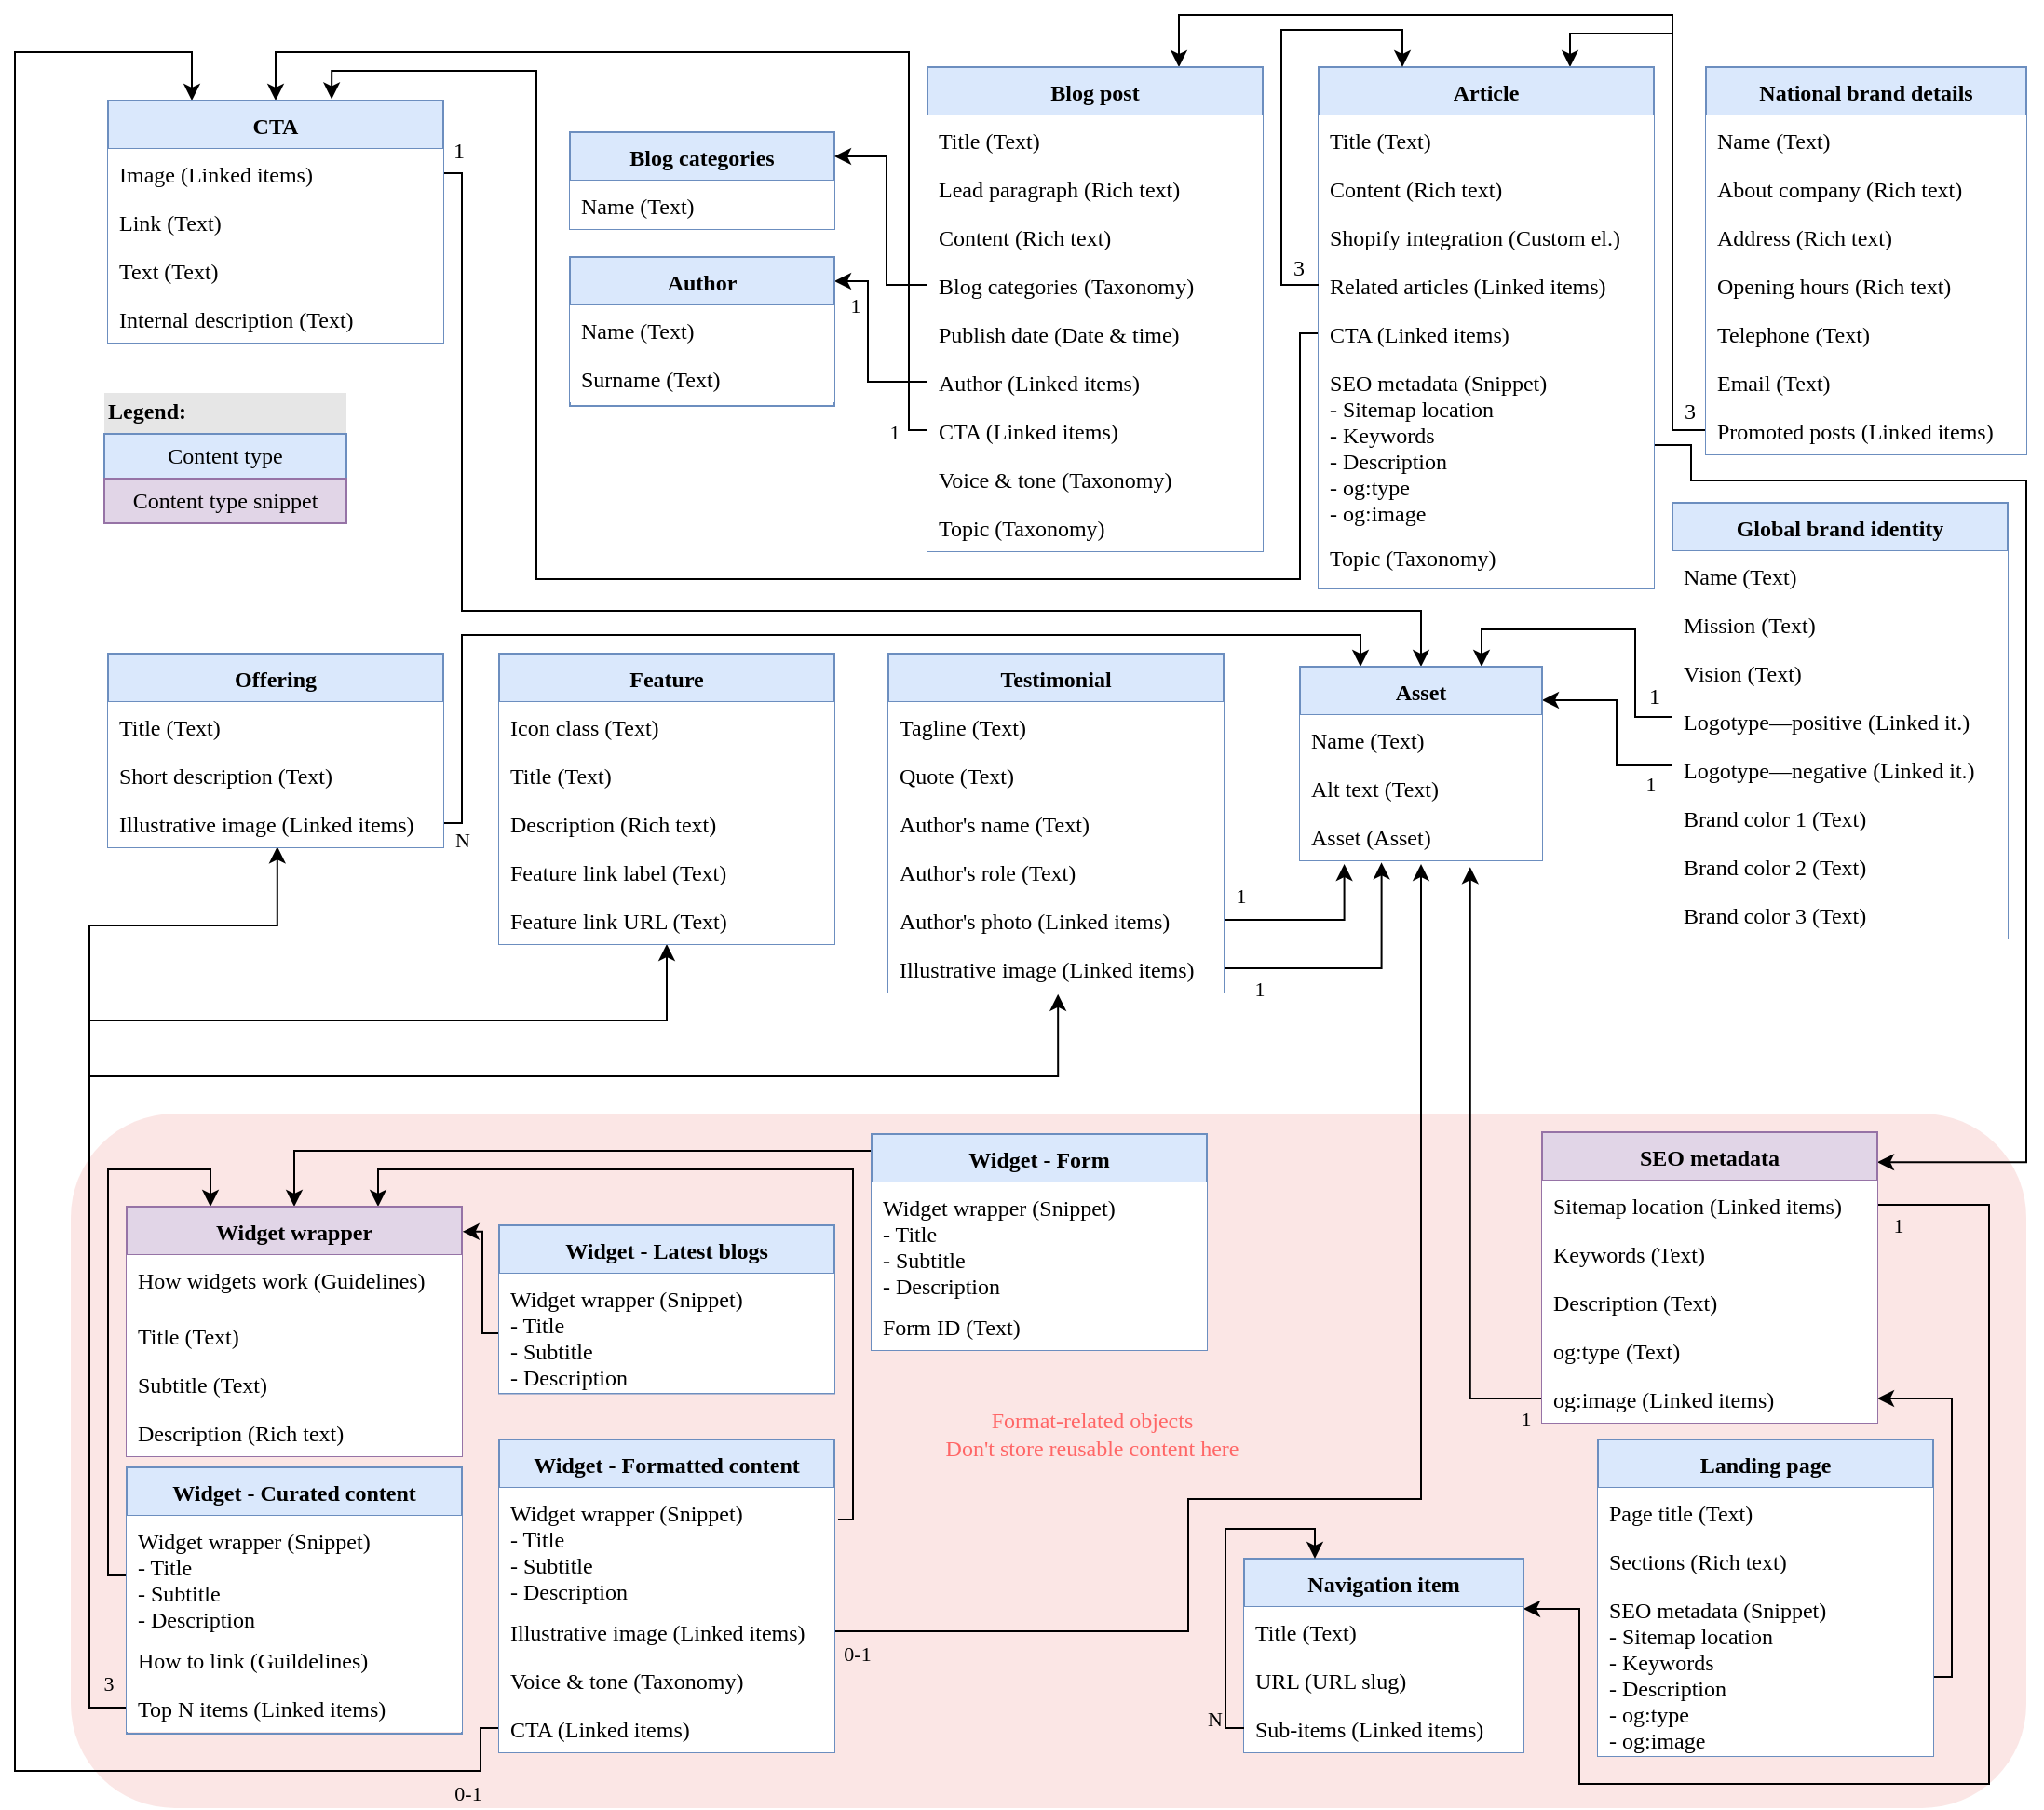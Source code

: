 <mxfile version="20.8.10" type="device"><diagram id="l7EoI_o5KhrgH6v80gf4" name="Page-1"><mxGraphModel dx="2750" dy="1729" grid="1" gridSize="10" guides="1" tooltips="1" connect="1" arrows="1" fold="0" page="1" pageScale="1" pageWidth="850" pageHeight="1100" math="0" shadow="0"><root><mxCell id="0"/><mxCell id="1" parent="0"/><mxCell id="Mn-jsPeLyAHsvxmleGaf-1" value="" style="rounded=1;whiteSpace=wrap;html=1;fillColor=#f8cecc;strokeColor=none;opacity=50;fontFamily=Work Sans;fontSource=https%3A%2F%2Ffonts.googleapis.com%2Fcss%3Ffamily%3DWork%2BSans;" parent="1" vertex="1"><mxGeometry x="-1058" y="-133" width="1050" height="373" as="geometry"/></mxCell><mxCell id="Mn-jsPeLyAHsvxmleGaf-2" value="1" style="edgeStyle=orthogonalEdgeStyle;rounded=0;orthogonalLoop=1;jettySize=auto;html=1;exitX=0;exitY=0.5;exitDx=0;exitDy=0;entryX=1;entryY=0.162;entryDx=0;entryDy=0;entryPerimeter=0;fontFamily=Work Sans;fontSource=https%3A%2F%2Ffonts.googleapis.com%2Fcss%3Ffamily%3DWork%2BSans;" parent="1" source="Mn-jsPeLyAHsvxmleGaf-86" target="Mn-jsPeLyAHsvxmleGaf-147" edge="1"><mxGeometry x="0.404" y="7" relative="1" as="geometry"><Array as="points"><mxPoint x="-630" y="-526"/><mxPoint x="-630" y="-580"/></Array><mxPoint x="-645" y="-577" as="targetPoint"/><mxPoint as="offset"/></mxGeometry></mxCell><mxCell id="Mn-jsPeLyAHsvxmleGaf-3" value="1" style="text;html=1;align=center;verticalAlign=middle;resizable=0;points=[];fontFamily=Work Sans;fontSource=https%3A%2F%2Ffonts.googleapis.com%2Fcss%3Ffamily%3DWork%2BSans;" parent="Mn-jsPeLyAHsvxmleGaf-2" vertex="1" connectable="0"><mxGeometry x="-0.88" y="29" relative="1" as="geometry"><mxPoint x="9" y="-13" as="offset"/></mxGeometry></mxCell><mxCell id="Mn-jsPeLyAHsvxmleGaf-5" style="edgeStyle=orthogonalEdgeStyle;rounded=0;orthogonalLoop=1;jettySize=auto;html=1;exitX=0;exitY=0.5;exitDx=0;exitDy=0;entryX=0.25;entryY=0;entryDx=0;entryDy=0;strokeColor=#000000;fontColor=#00FF00;fontFamily=Work Sans;fontSource=https%3A%2F%2Ffonts.googleapis.com%2Fcss%3Ffamily%3DWork%2BSans;" parent="1" source="Mn-jsPeLyAHsvxmleGaf-55" target="Mn-jsPeLyAHsvxmleGaf-62" edge="1"><mxGeometry relative="1" as="geometry"><Array as="points"><mxPoint x="-1038" y="115"/><mxPoint x="-1038" y="-103"/><mxPoint x="-983" y="-103"/></Array></mxGeometry></mxCell><mxCell id="Mn-jsPeLyAHsvxmleGaf-6" value="1" style="edgeStyle=orthogonalEdgeStyle;rounded=0;orthogonalLoop=1;jettySize=auto;html=1;exitX=1;exitY=0.5;exitDx=0;exitDy=0;strokeColor=#000000;fontColor=#000000;labelBackgroundColor=none;fontFamily=Work Sans;fontSource=https%3A%2F%2Ffonts.googleapis.com%2Fcss%3Ffamily%3DWork%2BSans;" parent="1" source="Mn-jsPeLyAHsvxmleGaf-112" target="Mn-jsPeLyAHsvxmleGaf-142" edge="1"><mxGeometry x="-0.801" y="-49" relative="1" as="geometry"><mxPoint x="-276" y="133" as="targetPoint"/><Array as="points"><mxPoint x="-28" y="-84"/><mxPoint x="-28" y="227"/><mxPoint x="-248" y="227"/><mxPoint x="-248" y="133"/></Array><mxPoint as="offset"/></mxGeometry></mxCell><mxCell id="Mn-jsPeLyAHsvxmleGaf-7" value="1" style="text;html=1;align=center;verticalAlign=middle;resizable=0;points=[];fontColor=#000000;fontFamily=Work Sans;fontSource=https%3A%2F%2Ffonts.googleapis.com%2Fcss%3Ffamily%3DWork%2BSans;" parent="Mn-jsPeLyAHsvxmleGaf-6" vertex="1" connectable="0"><mxGeometry x="-0.455" y="1" relative="1" as="geometry"><mxPoint x="-66" y="-405" as="offset"/></mxGeometry></mxCell><mxCell id="Mn-jsPeLyAHsvxmleGaf-8" value="1" style="edgeStyle=orthogonalEdgeStyle;rounded=0;orthogonalLoop=1;jettySize=auto;html=1;exitX=0;exitY=0.5;exitDx=0;exitDy=0;strokeColor=#000000;fontColor=#000000;entryX=0.703;entryY=1.141;entryDx=0;entryDy=0;entryPerimeter=0;labelBackgroundColor=none;fontFamily=Work Sans;fontSource=https%3A%2F%2Ffonts.googleapis.com%2Fcss%3Ffamily%3DWork%2BSans;" parent="1" source="Mn-jsPeLyAHsvxmleGaf-116" target="Mn-jsPeLyAHsvxmleGaf-92" edge="1"><mxGeometry x="-0.94" y="11" relative="1" as="geometry"><Array as="points"><mxPoint x="-307" y="20"/></Array><mxPoint as="offset"/><mxPoint x="-316" y="-264" as="targetPoint"/></mxGeometry></mxCell><mxCell id="Mn-jsPeLyAHsvxmleGaf-9" style="edgeStyle=orthogonalEdgeStyle;rounded=0;orthogonalLoop=1;jettySize=auto;html=1;entryX=1;entryY=0.103;entryDx=0;entryDy=0;strokeColor=#000000;fontColor=#00FF00;exitX=1;exitY=0.5;exitDx=0;exitDy=0;entryPerimeter=0;fontFamily=Work Sans;fontSource=https%3A%2F%2Ffonts.googleapis.com%2Fcss%3Ffamily%3DWork%2BSans;" parent="1" source="Mn-jsPeLyAHsvxmleGaf-78" target="Mn-jsPeLyAHsvxmleGaf-111" edge="1"><mxGeometry relative="1" as="geometry"><Array as="points"><mxPoint x="-188" y="-492"/><mxPoint x="-188" y="-473"/><mxPoint x="-8" y="-473"/><mxPoint x="-8" y="-107"/></Array></mxGeometry></mxCell><mxCell id="Mn-jsPeLyAHsvxmleGaf-11" style="edgeStyle=orthogonalEdgeStyle;rounded=0;orthogonalLoop=1;jettySize=auto;html=1;exitX=0;exitY=0.5;exitDx=0;exitDy=0;entryX=0.667;entryY=-0.006;entryDx=0;entryDy=0;strokeColor=#000000;fontColor=#00FF00;entryPerimeter=0;fontFamily=Work Sans;fontSource=https%3A%2F%2Ffonts.googleapis.com%2Fcss%3Ffamily%3DWork%2BSans;" parent="1" source="Mn-jsPeLyAHsvxmleGaf-77" target="Mn-jsPeLyAHsvxmleGaf-48" edge="1"><mxGeometry relative="1" as="geometry"><Array as="points"><mxPoint x="-398" y="-552"/><mxPoint x="-398" y="-420"/><mxPoint x="-808" y="-420"/><mxPoint x="-808" y="-693"/><mxPoint x="-918" y="-693"/></Array></mxGeometry></mxCell><mxCell id="Mn-jsPeLyAHsvxmleGaf-156" value="0-1" style="text;html=1;align=center;verticalAlign=middle;resizable=0;points=[];fontFamily=Work Sans;fontSource=https%3A%2F%2Ffonts.googleapis.com%2Fcss%3Ffamily%3DWork%2BSans;" parent="Mn-jsPeLyAHsvxmleGaf-11" vertex="1" connectable="0"><mxGeometry x="-0.577" relative="1" as="geometry"><mxPoint x="77.67" y="-107" as="offset"/></mxGeometry></mxCell><mxCell id="Mn-jsPeLyAHsvxmleGaf-12" value="1" style="edgeStyle=orthogonalEdgeStyle;rounded=0;orthogonalLoop=1;jettySize=auto;html=1;exitX=0;exitY=0.5;exitDx=0;exitDy=0;strokeColor=#000000;fontColor=#000000;entryX=0.5;entryY=0;entryDx=0;entryDy=0;fontFamily=Work Sans;fontSource=https%3A%2F%2Ffonts.googleapis.com%2Fcss%3Ffamily%3DWork%2BSans;" parent="1" source="Mn-jsPeLyAHsvxmleGaf-87" target="Mn-jsPeLyAHsvxmleGaf-48" edge="1"><mxGeometry x="-0.966" y="8" relative="1" as="geometry"><mxPoint x="-1173" y="881" as="targetPoint"/><Array as="points"><mxPoint x="-608" y="-500"/><mxPoint x="-608" y="-703"/><mxPoint x="-948" y="-703"/></Array><mxPoint y="1" as="offset"/></mxGeometry></mxCell><mxCell id="Mn-jsPeLyAHsvxmleGaf-13" style="edgeStyle=orthogonalEdgeStyle;rounded=0;orthogonalLoop=1;jettySize=auto;html=1;exitX=0;exitY=0.5;exitDx=0;exitDy=0;strokeColor=#000000;entryX=0.75;entryY=0;entryDx=0;entryDy=0;fontFamily=Work Sans;fontSource=https%3A%2F%2Ffonts.googleapis.com%2Fcss%3Ffamily%3DWork%2BSans;" parent="1" source="Mn-jsPeLyAHsvxmleGaf-128" target="Mn-jsPeLyAHsvxmleGaf-70" edge="1"><mxGeometry relative="1" as="geometry"><mxPoint x="-485.16" y="-423" as="targetPoint"/><Array as="points"><mxPoint x="-198" y="-500"/><mxPoint x="-198" y="-713"/><mxPoint x="-253" y="-713"/></Array></mxGeometry></mxCell><mxCell id="Mn-jsPeLyAHsvxmleGaf-14" value="3" style="text;html=1;align=center;verticalAlign=middle;resizable=0;points=[];fontFamily=Work Sans;fontSource=https%3A%2F%2Ffonts.googleapis.com%2Fcss%3Ffamily%3DWork%2BSans;" parent="Mn-jsPeLyAHsvxmleGaf-13" vertex="1" connectable="0"><mxGeometry x="-0.667" y="-1" relative="1" as="geometry"><mxPoint x="8" y="21.83" as="offset"/></mxGeometry></mxCell><mxCell id="Mn-jsPeLyAHsvxmleGaf-24" style="edgeStyle=orthogonalEdgeStyle;rounded=0;orthogonalLoop=1;jettySize=auto;html=1;exitX=1;exitY=0.75;exitDx=0;exitDy=0;entryX=1;entryY=0.5;entryDx=0;entryDy=0;fontFamily=Work Sans;fontSource=https%3A%2F%2Ffonts.googleapis.com%2Fcss%3Ffamily%3DWork%2BSans;" parent="1" source="Mn-jsPeLyAHsvxmleGaf-117" target="Mn-jsPeLyAHsvxmleGaf-116" edge="1"><mxGeometry relative="1" as="geometry"><mxPoint x="-568" y="-73" as="targetPoint"/><Array as="points"><mxPoint x="-48" y="170"/><mxPoint x="-48" y="20"/></Array></mxGeometry></mxCell><mxCell id="Mn-jsPeLyAHsvxmleGaf-25" style="edgeStyle=orthogonalEdgeStyle;rounded=0;orthogonalLoop=1;jettySize=auto;html=1;exitX=0;exitY=0.5;exitDx=0;exitDy=0;entryX=0.75;entryY=0;entryDx=0;entryDy=0;fontFamily=Work Sans;fontSource=https%3A%2F%2Ffonts.googleapis.com%2Fcss%3Ffamily%3DWork%2BSans;" parent="1" source="Mn-jsPeLyAHsvxmleGaf-106" target="Mn-jsPeLyAHsvxmleGaf-89" edge="1"><mxGeometry relative="1" as="geometry"><Array as="points"><mxPoint x="-198" y="-346"/><mxPoint x="-218" y="-346"/><mxPoint x="-218" y="-393"/><mxPoint x="-301" y="-393"/></Array><mxPoint x="-275" y="-326" as="targetPoint"/></mxGeometry></mxCell><mxCell id="Mn-jsPeLyAHsvxmleGaf-26" value="1" style="text;html=1;align=center;verticalAlign=middle;resizable=0;points=[];fontFamily=Work Sans;fontSource=https%3A%2F%2Ffonts.googleapis.com%2Fcss%3Ffamily%3DWork%2BSans;" parent="Mn-jsPeLyAHsvxmleGaf-25" vertex="1" connectable="0"><mxGeometry x="-0.542" y="-2" relative="1" as="geometry"><mxPoint x="8" y="6.17" as="offset"/></mxGeometry></mxCell><mxCell id="Mn-jsPeLyAHsvxmleGaf-27" value="1" style="edgeStyle=orthogonalEdgeStyle;rounded=0;orthogonalLoop=1;jettySize=auto;html=1;exitX=0;exitY=0.5;exitDx=0;exitDy=0;entryX=1;entryY=0.173;entryDx=0;entryDy=0;entryPerimeter=0;fontFamily=Work Sans;fontSource=https%3A%2F%2Ffonts.googleapis.com%2Fcss%3Ffamily%3DWork%2BSans;" parent="1" source="Mn-jsPeLyAHsvxmleGaf-107" target="Mn-jsPeLyAHsvxmleGaf-89" edge="1"><mxGeometry x="-0.738" y="10" relative="1" as="geometry"><mxPoint x="-288" y="-356" as="targetPoint"/><Array as="points"><mxPoint x="-228" y="-320"/><mxPoint x="-228" y="-355"/></Array><mxPoint as="offset"/></mxGeometry></mxCell><mxCell id="Mn-jsPeLyAHsvxmleGaf-28" value="1" style="text;html=1;align=center;verticalAlign=middle;resizable=0;points=[];fontFamily=Work Sans;fontSource=https%3A%2F%2Ffonts.googleapis.com%2Fcss%3Ffamily%3DWork%2BSans;" parent="Mn-jsPeLyAHsvxmleGaf-27" vertex="1" connectable="0"><mxGeometry x="-0.903" y="-11" relative="1" as="geometry"><mxPoint x="8.33" y="19" as="offset"/></mxGeometry></mxCell><mxCell id="Mn-jsPeLyAHsvxmleGaf-29" style="edgeStyle=orthogonalEdgeStyle;rounded=0;orthogonalLoop=1;jettySize=auto;html=1;exitX=1;exitY=0.5;exitDx=0;exitDy=0;entryX=0.5;entryY=0;entryDx=0;entryDy=0;fontFamily=Work Sans;fontSource=https%3A%2F%2Ffonts.googleapis.com%2Fcss%3Ffamily%3DWork%2BSans;" parent="1" source="Mn-jsPeLyAHsvxmleGaf-49" target="Mn-jsPeLyAHsvxmleGaf-89" edge="1"><mxGeometry relative="1" as="geometry"><mxPoint x="-848" y="-643.941" as="sourcePoint"/><mxPoint x="-348" y="-263" as="targetPoint"/><Array as="points"><mxPoint x="-848" y="-638"/><mxPoint x="-848" y="-403"/><mxPoint x="-333" y="-403"/></Array></mxGeometry></mxCell><mxCell id="Mn-jsPeLyAHsvxmleGaf-154" value="1" style="text;html=1;align=center;verticalAlign=middle;resizable=0;points=[];fontFamily=Work Sans;fontSource=https%3A%2F%2Ffonts.googleapis.com%2Fcss%3Ffamily%3DWork%2BSans;" parent="Mn-jsPeLyAHsvxmleGaf-29" vertex="1" connectable="0"><mxGeometry x="-0.653" y="3" relative="1" as="geometry"><mxPoint x="-5" y="-139.5" as="offset"/></mxGeometry></mxCell><mxCell id="Mn-jsPeLyAHsvxmleGaf-31" style="edgeStyle=orthogonalEdgeStyle;rounded=0;orthogonalLoop=1;jettySize=auto;html=1;entryX=0.75;entryY=0;entryDx=0;entryDy=0;exitX=0;exitY=0.5;exitDx=0;exitDy=0;fontFamily=Work Sans;fontSource=https%3A%2F%2Ffonts.googleapis.com%2Fcss%3Ffamily%3DWork%2BSans;" parent="1" source="Mn-jsPeLyAHsvxmleGaf-128" target="Mn-jsPeLyAHsvxmleGaf-80" edge="1"><mxGeometry relative="1" as="geometry"><Array as="points"><mxPoint x="-198" y="-500"/><mxPoint x="-198" y="-723"/><mxPoint x="-463" y="-723"/></Array></mxGeometry></mxCell><mxCell id="Mn-jsPeLyAHsvxmleGaf-32" style="edgeStyle=orthogonalEdgeStyle;rounded=0;orthogonalLoop=1;jettySize=auto;html=1;exitX=0;exitY=0.5;exitDx=0;exitDy=0;entryX=1.002;entryY=0.1;entryDx=0;entryDy=0;entryPerimeter=0;fontFamily=Work Sans;fontSource=https%3A%2F%2Ffonts.googleapis.com%2Fcss%3Ffamily%3DWork%2BSans;" parent="1" source="Mn-jsPeLyAHsvxmleGaf-99" target="Mn-jsPeLyAHsvxmleGaf-62" edge="1"><mxGeometry relative="1" as="geometry"><Array as="points"><mxPoint x="-837" y="-15"/><mxPoint x="-837" y="-70"/></Array></mxGeometry></mxCell><mxCell id="Mn-jsPeLyAHsvxmleGaf-33" style="edgeStyle=orthogonalEdgeStyle;rounded=0;orthogonalLoop=1;jettySize=auto;html=1;exitX=0;exitY=0.5;exitDx=0;exitDy=0;entryX=0.505;entryY=0.987;entryDx=0;entryDy=0;entryPerimeter=0;fontFamily=Work Sans;fontSource=https%3A%2F%2Ffonts.googleapis.com%2Fcss%3Ffamily%3DWork%2BSans;" parent="1" source="Mn-jsPeLyAHsvxmleGaf-57" target="Mn-jsPeLyAHsvxmleGaf-153" edge="1"><mxGeometry relative="1" as="geometry"><mxPoint x="-1038" y="150" as="targetPoint"/><Array as="points"><mxPoint x="-1048" y="186"/><mxPoint x="-1048" y="-234"/><mxPoint x="-947" y="-234"/></Array></mxGeometry></mxCell><mxCell id="Mn-jsPeLyAHsvxmleGaf-34" style="edgeStyle=orthogonalEdgeStyle;rounded=0;orthogonalLoop=1;jettySize=auto;html=1;exitX=0;exitY=0.5;exitDx=0;exitDy=0;entryX=0.5;entryY=1;entryDx=0;entryDy=0;fontFamily=Work Sans;fontSource=https%3A%2F%2Ffonts.googleapis.com%2Fcss%3Ffamily%3DWork%2BSans;" parent="1" source="Mn-jsPeLyAHsvxmleGaf-57" target="Mn-jsPeLyAHsvxmleGaf-129" edge="1"><mxGeometry relative="1" as="geometry"><Array as="points"><mxPoint x="-1048" y="186"/><mxPoint x="-1048" y="-183"/><mxPoint x="-738" y="-183"/></Array></mxGeometry></mxCell><mxCell id="Mn-jsPeLyAHsvxmleGaf-35" value="3" style="edgeStyle=orthogonalEdgeStyle;rounded=0;orthogonalLoop=1;jettySize=auto;html=1;exitX=0;exitY=0.5;exitDx=0;exitDy=0;entryX=0.506;entryY=1.034;entryDx=0;entryDy=0;entryPerimeter=0;labelBackgroundColor=none;fontFamily=Work Sans;fontSource=https%3A%2F%2Ffonts.googleapis.com%2Fcss%3Ffamily%3DWork%2BSans;" parent="1" source="Mn-jsPeLyAHsvxmleGaf-57" target="Mn-jsPeLyAHsvxmleGaf-141" edge="1"><mxGeometry x="-0.928" y="-10" relative="1" as="geometry"><Array as="points"><mxPoint x="-1048" y="186"/><mxPoint x="-1048" y="-153"/><mxPoint x="-527" y="-153"/></Array><mxPoint as="offset"/></mxGeometry></mxCell><mxCell id="Mn-jsPeLyAHsvxmleGaf-36" style="edgeStyle=orthogonalEdgeStyle;rounded=0;orthogonalLoop=1;jettySize=auto;html=1;exitX=0.5;exitY=0;exitDx=0;exitDy=0;entryX=0.5;entryY=0;entryDx=0;entryDy=0;fontFamily=Work Sans;fontSource=https%3A%2F%2Ffonts.googleapis.com%2Fcss%3Ffamily%3DWork%2BSans;" parent="1" source="Mn-jsPeLyAHsvxmleGaf-59" target="Mn-jsPeLyAHsvxmleGaf-62" edge="1"><mxGeometry relative="1" as="geometry"><Array as="points"><mxPoint x="-538" y="-113"/><mxPoint x="-938" y="-113"/></Array></mxGeometry></mxCell><mxCell id="Mn-jsPeLyAHsvxmleGaf-37" style="edgeStyle=orthogonalEdgeStyle;rounded=0;orthogonalLoop=1;jettySize=auto;html=1;exitX=1.011;exitY=0.266;exitDx=0;exitDy=0;entryX=0.75;entryY=0;entryDx=0;entryDy=0;exitPerimeter=0;fontFamily=Work Sans;fontSource=https%3A%2F%2Ffonts.googleapis.com%2Fcss%3Ffamily%3DWork%2BSans;" parent="1" source="Mn-jsPeLyAHsvxmleGaf-94" target="Mn-jsPeLyAHsvxmleGaf-62" edge="1"><mxGeometry relative="1" as="geometry"><mxPoint x="-628" y="132.5" as="sourcePoint"/><Array as="points"><mxPoint x="-638" y="85"/><mxPoint x="-638" y="-103"/><mxPoint x="-893" y="-103"/></Array></mxGeometry></mxCell><mxCell id="Mn-jsPeLyAHsvxmleGaf-40" value="0-1" style="edgeStyle=orthogonalEdgeStyle;rounded=0;orthogonalLoop=1;jettySize=auto;html=1;exitX=0;exitY=0.5;exitDx=0;exitDy=0;entryX=0.25;entryY=0;entryDx=0;entryDy=0;labelBackgroundColor=none;fontFamily=Work Sans;fontSource=https%3A%2F%2Ffonts.googleapis.com%2Fcss%3Ffamily%3DWork%2BSans;" parent="1" source="Mn-jsPeLyAHsvxmleGaf-97" target="Mn-jsPeLyAHsvxmleGaf-48" edge="1"><mxGeometry x="-0.94" y="12" relative="1" as="geometry"><mxPoint x="-307" y="780" as="targetPoint"/><Array as="points"><mxPoint x="-838" y="197"/><mxPoint x="-838" y="220"/><mxPoint x="-1088" y="220"/><mxPoint x="-1088" y="-703"/><mxPoint x="-993" y="-703"/></Array><mxPoint as="offset"/></mxGeometry></mxCell><mxCell id="Mn-jsPeLyAHsvxmleGaf-41" value="1" style="edgeStyle=orthogonalEdgeStyle;rounded=0;orthogonalLoop=1;jettySize=auto;html=1;exitX=1;exitY=0.5;exitDx=0;exitDy=0;entryX=0.337;entryY=1.045;entryDx=0;entryDy=0;entryPerimeter=0;fontFamily=Work Sans;fontSource=https%3A%2F%2Ffonts.googleapis.com%2Fcss%3Ffamily%3DWork%2BSans;" parent="1" source="Mn-jsPeLyAHsvxmleGaf-141" target="Mn-jsPeLyAHsvxmleGaf-92" edge="1"><mxGeometry x="-0.732" y="-11" relative="1" as="geometry"><mxPoint x="-361" y="-264" as="targetPoint"/><Array as="points"><mxPoint x="-354" y="-211"/></Array><mxPoint as="offset"/></mxGeometry></mxCell><mxCell id="Mn-jsPeLyAHsvxmleGaf-42" value="1" style="edgeStyle=orthogonalEdgeStyle;rounded=0;orthogonalLoop=1;jettySize=auto;html=1;entryX=0.183;entryY=1.077;entryDx=0;entryDy=0;exitX=1;exitY=0.5;exitDx=0;exitDy=0;entryPerimeter=0;fontFamily=Work Sans;fontSource=https%3A%2F%2Ffonts.googleapis.com%2Fcss%3Ffamily%3DWork%2BSans;" parent="1" source="Mn-jsPeLyAHsvxmleGaf-140" target="Mn-jsPeLyAHsvxmleGaf-92" edge="1"><mxGeometry x="0.643" y="56" relative="1" as="geometry"><mxPoint x="-348" y="307" as="sourcePoint"/><Array as="points"><mxPoint x="-374" y="-237"/></Array><mxPoint as="offset"/></mxGeometry></mxCell><mxCell id="Mn-jsPeLyAHsvxmleGaf-43" value="0-1" style="edgeStyle=orthogonalEdgeStyle;rounded=0;orthogonalLoop=1;jettySize=auto;html=1;exitX=1;exitY=0.5;exitDx=0;exitDy=0;entryX=0.5;entryY=1.077;entryDx=0;entryDy=0;entryPerimeter=0;labelBackgroundColor=none;fontFamily=Work Sans;fontSource=https%3A%2F%2Ffonts.googleapis.com%2Fcss%3Ffamily%3DWork%2BSans;" parent="1" source="Mn-jsPeLyAHsvxmleGaf-95" target="Mn-jsPeLyAHsvxmleGaf-92" edge="1"><mxGeometry x="-0.967" y="-12" relative="1" as="geometry"><Array as="points"><mxPoint x="-458" y="145"/><mxPoint x="-458" y="74"/><mxPoint x="-333" y="74"/></Array><mxPoint as="offset"/></mxGeometry></mxCell><mxCell id="Mn-jsPeLyAHsvxmleGaf-44" value="N" style="edgeStyle=orthogonalEdgeStyle;rounded=0;orthogonalLoop=1;jettySize=auto;html=1;exitX=1;exitY=0.5;exitDx=0;exitDy=0;entryX=0.25;entryY=0;entryDx=0;entryDy=0;fontFamily=Work Sans;fontSource=https%3A%2F%2Ffonts.googleapis.com%2Fcss%3Ffamily%3DWork%2BSans;" parent="1" source="Mn-jsPeLyAHsvxmleGaf-153" target="Mn-jsPeLyAHsvxmleGaf-89" edge="1"><mxGeometry x="-0.967" y="-9" relative="1" as="geometry"><Array as="points"><mxPoint x="-848" y="-289"/><mxPoint x="-848" y="-390"/><mxPoint x="-365" y="-390"/></Array><mxPoint x="-9" y="9" as="offset"/></mxGeometry></mxCell><mxCell id="Mn-jsPeLyAHsvxmleGaf-45" value="&lt;font color=&quot;#ff6666&quot;&gt;Format-related objects&lt;br&gt;Don't store reusable content here&lt;/font&gt;" style="text;html=1;strokeColor=none;fillColor=none;align=center;verticalAlign=middle;whiteSpace=wrap;rounded=0;opacity=50;fontFamily=Work Sans;fontSource=https%3A%2F%2Ffonts.googleapis.com%2Fcss%3Ffamily%3DWork%2BSans;" parent="1" vertex="1"><mxGeometry x="-601" y="20" width="183" height="37" as="geometry"/></mxCell><mxCell id="Mn-jsPeLyAHsvxmleGaf-48" value="CTA" style="swimlane;fontStyle=1;align=center;verticalAlign=top;childLayout=stackLayout;horizontal=1;startSize=26;horizontalStack=0;resizeParent=1;resizeLast=0;collapsible=1;marginBottom=0;rounded=0;shadow=0;strokeWidth=1;fillColor=#dae8fc;strokeColor=#6c8ebf;fontFamily=Work Sans;fontSource=https%3A%2F%2Ffonts.googleapis.com%2Fcss%3Ffamily%3DWork%2BSans;" parent="1" vertex="1"><mxGeometry x="-1038" y="-677" width="180" height="130" as="geometry"><mxRectangle x="230" y="140" width="160" height="26" as="alternateBounds"/></mxGeometry></mxCell><mxCell id="Mn-jsPeLyAHsvxmleGaf-49" value="Image (Linked items)" style="text;align=left;verticalAlign=top;spacingLeft=4;spacingRight=4;overflow=hidden;rotatable=0;points=[[0,0.5],[1,0.5]];portConstraint=eastwest;fillColor=#ffffff;fontFamily=Work Sans;fontSource=https%3A%2F%2Ffonts.googleapis.com%2Fcss%3Ffamily%3DWork%2BSans;" parent="Mn-jsPeLyAHsvxmleGaf-48" vertex="1"><mxGeometry y="26" width="180" height="26" as="geometry"/></mxCell><mxCell id="Mn-jsPeLyAHsvxmleGaf-50" value="Link (Text)" style="text;align=left;verticalAlign=top;spacingLeft=4;spacingRight=4;overflow=hidden;rotatable=0;points=[[0,0.5],[1,0.5]];portConstraint=eastwest;fillColor=#ffffff;fontFamily=Work Sans;fontSource=https%3A%2F%2Ffonts.googleapis.com%2Fcss%3Ffamily%3DWork%2BSans;" parent="Mn-jsPeLyAHsvxmleGaf-48" vertex="1"><mxGeometry y="52" width="180" height="26" as="geometry"/></mxCell><mxCell id="Mn-jsPeLyAHsvxmleGaf-51" value="Text (Text)" style="text;align=left;verticalAlign=top;spacingLeft=4;spacingRight=4;overflow=hidden;rotatable=0;points=[[0,0.5],[1,0.5]];portConstraint=eastwest;fillColor=#ffffff;fontFamily=Work Sans;fontSource=https%3A%2F%2Ffonts.googleapis.com%2Fcss%3Ffamily%3DWork%2BSans;" parent="Mn-jsPeLyAHsvxmleGaf-48" vertex="1"><mxGeometry y="78" width="180" height="26" as="geometry"/></mxCell><mxCell id="Mn-jsPeLyAHsvxmleGaf-52" value="Internal description (Text)" style="text;align=left;verticalAlign=top;spacingLeft=4;spacingRight=4;overflow=hidden;rotatable=0;points=[[0,0.5],[1,0.5]];portConstraint=eastwest;fillColor=#ffffff;fontFamily=Work Sans;fontSource=https%3A%2F%2Ffonts.googleapis.com%2Fcss%3Ffamily%3DWork%2BSans;" parent="Mn-jsPeLyAHsvxmleGaf-48" vertex="1"><mxGeometry y="104" width="180" height="26" as="geometry"/></mxCell><mxCell id="Mn-jsPeLyAHsvxmleGaf-54" value="Widget - Curated content" style="swimlane;fontStyle=1;align=center;verticalAlign=top;childLayout=stackLayout;horizontal=1;startSize=26;horizontalStack=0;resizeParent=1;resizeLast=0;collapsible=1;marginBottom=0;rounded=0;shadow=0;strokeWidth=1;fillColor=#dae8fc;strokeColor=#6c8ebf;fontFamily=Work Sans;fontSource=https%3A%2F%2Ffonts.googleapis.com%2Fcss%3Ffamily%3DWork%2BSans;" parent="1" vertex="1"><mxGeometry x="-1028" y="57" width="180" height="143" as="geometry"><mxRectangle x="230" y="140" width="160" height="26" as="alternateBounds"/></mxGeometry></mxCell><mxCell id="Mn-jsPeLyAHsvxmleGaf-55" value="Widget wrapper (Snippet)&#10;- Title&#10;- Subtitle&#10;- Description" style="text;align=left;verticalAlign=top;spacingLeft=4;spacingRight=4;overflow=hidden;rotatable=0;points=[[0,0.5],[1,0.5]];portConstraint=eastwest;fillColor=#ffffff;fontFamily=Work Sans;fontSource=https%3A%2F%2Ffonts.googleapis.com%2Fcss%3Ffamily%3DWork%2BSans;" parent="Mn-jsPeLyAHsvxmleGaf-54" vertex="1"><mxGeometry y="26" width="180" height="64" as="geometry"/></mxCell><mxCell id="Mn-jsPeLyAHsvxmleGaf-56" value="How to link (Guildelines)" style="text;align=left;verticalAlign=top;spacingLeft=4;spacingRight=4;overflow=hidden;rotatable=0;points=[[0,0.5],[1,0.5]];portConstraint=eastwest;fillColor=#ffffff;strokeColor=none;fontFamily=Work Sans;fontSource=https%3A%2F%2Ffonts.googleapis.com%2Fcss%3Ffamily%3DWork%2BSans;" parent="Mn-jsPeLyAHsvxmleGaf-54" vertex="1"><mxGeometry y="90" width="180" height="26" as="geometry"/></mxCell><mxCell id="Mn-jsPeLyAHsvxmleGaf-57" value="Top N items (Linked items)" style="text;align=left;verticalAlign=top;spacingLeft=4;spacingRight=4;overflow=hidden;rotatable=0;points=[[0,0.5],[1,0.5]];portConstraint=eastwest;fillColor=#ffffff;strokeColor=none;fontFamily=Work Sans;fontSource=https%3A%2F%2Ffonts.googleapis.com%2Fcss%3Ffamily%3DWork%2BSans;" parent="Mn-jsPeLyAHsvxmleGaf-54" vertex="1"><mxGeometry y="116" width="180" height="26" as="geometry"/></mxCell><mxCell id="Mn-jsPeLyAHsvxmleGaf-59" value="Widget - Form" style="swimlane;fontStyle=1;align=center;verticalAlign=top;childLayout=stackLayout;horizontal=1;startSize=26;horizontalStack=0;resizeParent=1;resizeLast=0;collapsible=1;marginBottom=0;rounded=0;shadow=0;strokeWidth=1;fillColor=#dae8fc;strokeColor=#6c8ebf;fontFamily=Work Sans;fontSource=https%3A%2F%2Ffonts.googleapis.com%2Fcss%3Ffamily%3DWork%2BSans;" parent="1" vertex="1"><mxGeometry x="-628" y="-122" width="180" height="116" as="geometry"><mxRectangle x="230" y="140" width="160" height="26" as="alternateBounds"/></mxGeometry></mxCell><mxCell id="Mn-jsPeLyAHsvxmleGaf-60" value="Widget wrapper (Snippet)&#10;- Title&#10;- Subtitle&#10;- Description" style="text;align=left;verticalAlign=top;spacingLeft=4;spacingRight=4;overflow=hidden;rotatable=0;points=[[0,0.5],[1,0.5]];portConstraint=eastwest;fillColor=#ffffff;fontFamily=Work Sans;fontSource=https%3A%2F%2Ffonts.googleapis.com%2Fcss%3Ffamily%3DWork%2BSans;" parent="Mn-jsPeLyAHsvxmleGaf-59" vertex="1"><mxGeometry y="26" width="180" height="64" as="geometry"/></mxCell><mxCell id="Mn-jsPeLyAHsvxmleGaf-61" value="Form ID (Text)" style="text;align=left;verticalAlign=top;spacingLeft=4;spacingRight=4;overflow=hidden;rotatable=0;points=[[0,0.5],[1,0.5]];portConstraint=eastwest;fillColor=#ffffff;strokeColor=none;fontFamily=Work Sans;fontSource=https%3A%2F%2Ffonts.googleapis.com%2Fcss%3Ffamily%3DWork%2BSans;" parent="Mn-jsPeLyAHsvxmleGaf-59" vertex="1"><mxGeometry y="90" width="180" height="26" as="geometry"/></mxCell><mxCell id="Mn-jsPeLyAHsvxmleGaf-62" value="Widget wrapper" style="swimlane;fontStyle=1;align=center;verticalAlign=top;childLayout=stackLayout;horizontal=1;startSize=26;horizontalStack=0;resizeParent=1;resizeLast=0;collapsible=1;marginBottom=0;rounded=0;shadow=0;strokeWidth=1;fillColor=#e1d5e7;strokeColor=#9673a6;fontFamily=Work Sans;fontSource=https%3A%2F%2Ffonts.googleapis.com%2Fcss%3Ffamily%3DWork%2BSans;" parent="1" vertex="1"><mxGeometry x="-1028" y="-83" width="180" height="134" as="geometry"><mxRectangle x="230" y="140" width="160" height="26" as="alternateBounds"/></mxGeometry></mxCell><mxCell id="Mn-jsPeLyAHsvxmleGaf-63" value="How widgets work (Guidelines)" style="text;align=left;verticalAlign=top;spacingLeft=4;spacingRight=4;overflow=hidden;rotatable=0;points=[[0,0.5],[1,0.5]];portConstraint=eastwest;fillColor=#ffffff;fontFamily=Work Sans;fontSource=https%3A%2F%2Ffonts.googleapis.com%2Fcss%3Ffamily%3DWork%2BSans;" parent="Mn-jsPeLyAHsvxmleGaf-62" vertex="1"><mxGeometry y="26" width="180" height="30" as="geometry"/></mxCell><mxCell id="Mn-jsPeLyAHsvxmleGaf-64" value="Title (Text)" style="text;align=left;verticalAlign=top;spacingLeft=4;spacingRight=4;overflow=hidden;rotatable=0;points=[[0,0.5],[1,0.5]];portConstraint=eastwest;fillColor=#ffffff;fontFamily=Work Sans;fontSource=https%3A%2F%2Ffonts.googleapis.com%2Fcss%3Ffamily%3DWork%2BSans;" parent="Mn-jsPeLyAHsvxmleGaf-62" vertex="1"><mxGeometry y="56" width="180" height="26" as="geometry"/></mxCell><mxCell id="Mn-jsPeLyAHsvxmleGaf-65" value="Subtitle (Text)" style="text;align=left;verticalAlign=top;spacingLeft=4;spacingRight=4;overflow=hidden;rotatable=0;points=[[0,0.5],[1,0.5]];portConstraint=eastwest;fillColor=#ffffff;fontFamily=Work Sans;fontSource=https%3A%2F%2Ffonts.googleapis.com%2Fcss%3Ffamily%3DWork%2BSans;" parent="Mn-jsPeLyAHsvxmleGaf-62" vertex="1"><mxGeometry y="82" width="180" height="26" as="geometry"/></mxCell><mxCell id="Mn-jsPeLyAHsvxmleGaf-66" value="Description (Rich text)" style="text;align=left;verticalAlign=top;spacingLeft=4;spacingRight=4;overflow=hidden;rotatable=0;points=[[0,0.5],[1,0.5]];portConstraint=eastwest;fillColor=#ffffff;fontFamily=Work Sans;fontSource=https%3A%2F%2Ffonts.googleapis.com%2Fcss%3Ffamily%3DWork%2BSans;" parent="Mn-jsPeLyAHsvxmleGaf-62" vertex="1"><mxGeometry y="108" width="180" height="26" as="geometry"/></mxCell><mxCell id="Mn-jsPeLyAHsvxmleGaf-70" value="Article" style="swimlane;fontStyle=1;align=center;verticalAlign=top;childLayout=stackLayout;horizontal=1;startSize=26;horizontalStack=0;resizeParent=1;resizeLast=0;collapsible=1;marginBottom=0;rounded=0;shadow=0;strokeWidth=1;fillColor=#dae8fc;strokeColor=#6c8ebf;fontFamily=Work Sans;fontSource=https%3A%2F%2Ffonts.googleapis.com%2Fcss%3Ffamily%3DWork%2BSans;" parent="1" vertex="1"><mxGeometry x="-388" y="-695" width="180" height="280" as="geometry"><mxRectangle x="230" y="140" width="160" height="26" as="alternateBounds"/></mxGeometry></mxCell><mxCell id="Mn-jsPeLyAHsvxmleGaf-71" value="Title (Text)" style="text;align=left;verticalAlign=top;spacingLeft=4;spacingRight=4;overflow=hidden;rotatable=0;points=[[0,0.5],[1,0.5]];portConstraint=eastwest;fontColor=#000000;fillColor=#ffffff;fontFamily=Work Sans;fontSource=https%3A%2F%2Ffonts.googleapis.com%2Fcss%3Ffamily%3DWork%2BSans;" parent="Mn-jsPeLyAHsvxmleGaf-70" vertex="1"><mxGeometry y="26" width="180" height="26" as="geometry"/></mxCell><mxCell id="Mn-jsPeLyAHsvxmleGaf-72" value="Content (Rich text)" style="text;align=left;verticalAlign=top;spacingLeft=4;spacingRight=4;overflow=hidden;rotatable=0;points=[[0,0.5],[1,0.5]];portConstraint=eastwest;rounded=0;shadow=0;html=0;fontColor=#000000;fillColor=#ffffff;fontFamily=Work Sans;fontSource=https%3A%2F%2Ffonts.googleapis.com%2Fcss%3Ffamily%3DWork%2BSans;" parent="Mn-jsPeLyAHsvxmleGaf-70" vertex="1"><mxGeometry y="52" width="180" height="26" as="geometry"/></mxCell><mxCell id="Mn-jsPeLyAHsvxmleGaf-73" style="edgeStyle=orthogonalEdgeStyle;rounded=0;orthogonalLoop=1;jettySize=auto;html=1;exitX=0;exitY=0.5;exitDx=0;exitDy=0;entryX=0.25;entryY=0;entryDx=0;entryDy=0;fontFamily=Work Sans;fontSource=https%3A%2F%2Ffonts.googleapis.com%2Fcss%3Ffamily%3DWork%2BSans;" parent="Mn-jsPeLyAHsvxmleGaf-70" source="Mn-jsPeLyAHsvxmleGaf-76" target="Mn-jsPeLyAHsvxmleGaf-70" edge="1"><mxGeometry relative="1" as="geometry"><Array as="points"><mxPoint x="-20" y="117"/><mxPoint x="-20" y="-20"/><mxPoint x="45" y="-20"/></Array></mxGeometry></mxCell><mxCell id="Mn-jsPeLyAHsvxmleGaf-74" value="3" style="text;html=1;align=center;verticalAlign=middle;resizable=0;points=[];labelBackgroundColor=#ffffff;fontFamily=Work Sans;fontSource=https%3A%2F%2Ffonts.googleapis.com%2Fcss%3Ffamily%3DWork%2BSans;" parent="Mn-jsPeLyAHsvxmleGaf-73" vertex="1" connectable="0"><mxGeometry x="-0.728" y="-6" relative="1" as="geometry"><mxPoint x="3" y="3.33" as="offset"/></mxGeometry></mxCell><mxCell id="Mn-jsPeLyAHsvxmleGaf-75" value="Shopify integration (Custom el.)" style="text;align=left;verticalAlign=top;spacingLeft=4;spacingRight=4;overflow=hidden;rotatable=0;points=[[0,0.5],[1,0.5]];portConstraint=eastwest;rounded=0;shadow=0;html=0;fontColor=#000000;fillColor=#ffffff;fontFamily=Work Sans;fontSource=https%3A%2F%2Ffonts.googleapis.com%2Fcss%3Ffamily%3DWork%2BSans;" parent="Mn-jsPeLyAHsvxmleGaf-70" vertex="1"><mxGeometry y="78" width="180" height="26" as="geometry"/></mxCell><mxCell id="Mn-jsPeLyAHsvxmleGaf-76" value="Related articles (Linked items)" style="text;align=left;verticalAlign=top;spacingLeft=4;spacingRight=4;overflow=hidden;rotatable=0;points=[[0,0.5],[1,0.5]];portConstraint=eastwest;rounded=0;shadow=0;html=0;fillColor=#ffffff;fontFamily=Work Sans;fontSource=https%3A%2F%2Ffonts.googleapis.com%2Fcss%3Ffamily%3DWork%2BSans;" parent="Mn-jsPeLyAHsvxmleGaf-70" vertex="1"><mxGeometry y="104" width="180" height="26" as="geometry"/></mxCell><mxCell id="Mn-jsPeLyAHsvxmleGaf-77" value="CTA (Linked items)" style="text;align=left;verticalAlign=top;spacingLeft=4;spacingRight=4;overflow=hidden;rotatable=0;points=[[0,0.5],[1,0.5]];portConstraint=eastwest;rounded=0;shadow=0;html=0;fontColor=#000000;fillColor=#ffffff;fontFamily=Work Sans;fontSource=https%3A%2F%2Ffonts.googleapis.com%2Fcss%3Ffamily%3DWork%2BSans;" parent="Mn-jsPeLyAHsvxmleGaf-70" vertex="1"><mxGeometry y="130" width="180" height="26" as="geometry"/></mxCell><mxCell id="Mn-jsPeLyAHsvxmleGaf-78" value="SEO metadata (Snippet)&#10;- Sitemap location&#10;- Keywords&#10;- Description&#10;- og:type&#10;- og:image" style="text;align=left;verticalAlign=top;spacingLeft=4;spacingRight=4;overflow=hidden;rotatable=0;points=[[0,0.5],[1,0.5]];portConstraint=eastwest;rounded=0;shadow=0;html=0;fontColor=#000000;fillColor=#ffffff;fontFamily=Work Sans;fontSource=https%3A%2F%2Ffonts.googleapis.com%2Fcss%3Ffamily%3DWork%2BSans;" parent="Mn-jsPeLyAHsvxmleGaf-70" vertex="1"><mxGeometry y="156" width="180" height="94" as="geometry"/></mxCell><mxCell id="j0ZGH8-c-Zr-b-7FZGxw-2" value="Topic (Taxonomy)" style="text;align=left;verticalAlign=top;spacingLeft=4;spacingRight=4;overflow=hidden;rotatable=0;points=[[0,0.5],[1,0.5]];portConstraint=eastwest;rounded=0;shadow=0;html=0;fontColor=#000000;fillColor=#ffffff;fontFamily=Work Sans;fontSource=https%3A%2F%2Ffonts.googleapis.com%2Fcss%3Ffamily%3DWork%2BSans;" parent="Mn-jsPeLyAHsvxmleGaf-70" vertex="1"><mxGeometry y="250" width="180" height="30" as="geometry"/></mxCell><mxCell id="Mn-jsPeLyAHsvxmleGaf-80" value="Blog post" style="swimlane;fontStyle=1;align=center;verticalAlign=top;childLayout=stackLayout;horizontal=1;startSize=26;horizontalStack=0;resizeParent=1;resizeLast=0;collapsible=1;marginBottom=0;rounded=0;shadow=0;strokeWidth=1;fillColor=#dae8fc;strokeColor=#6c8ebf;fontFamily=Work Sans;fontSource=https%3A%2F%2Ffonts.googleapis.com%2Fcss%3Ffamily%3DWork%2BSans;" parent="1" vertex="1"><mxGeometry x="-598" y="-695" width="180" height="260" as="geometry"><mxRectangle x="550" y="140" width="160" height="26" as="alternateBounds"/></mxGeometry></mxCell><mxCell id="Mn-jsPeLyAHsvxmleGaf-81" value="Title (Text)" style="text;align=left;verticalAlign=top;spacingLeft=4;spacingRight=4;overflow=hidden;rotatable=0;points=[[0,0.5],[1,0.5]];portConstraint=eastwest;fillColor=#ffffff;fontFamily=Work Sans;fontSource=https%3A%2F%2Ffonts.googleapis.com%2Fcss%3Ffamily%3DWork%2BSans;" parent="Mn-jsPeLyAHsvxmleGaf-80" vertex="1"><mxGeometry y="26" width="180" height="26" as="geometry"/></mxCell><mxCell id="Mn-jsPeLyAHsvxmleGaf-82" value="Lead paragraph (Rich text)" style="text;align=left;verticalAlign=top;spacingLeft=4;spacingRight=4;overflow=hidden;rotatable=0;points=[[0,0.5],[1,0.5]];portConstraint=eastwest;rounded=0;shadow=0;html=0;fillColor=#ffffff;fontFamily=Work Sans;fontSource=https%3A%2F%2Ffonts.googleapis.com%2Fcss%3Ffamily%3DWork%2BSans;" parent="Mn-jsPeLyAHsvxmleGaf-80" vertex="1"><mxGeometry y="52" width="180" height="26" as="geometry"/></mxCell><mxCell id="Mn-jsPeLyAHsvxmleGaf-83" value="Content (Rich text)" style="text;align=left;verticalAlign=top;spacingLeft=4;spacingRight=4;overflow=hidden;rotatable=0;points=[[0,0.5],[1,0.5]];portConstraint=eastwest;rounded=0;shadow=0;html=0;fillColor=#ffffff;fontFamily=Work Sans;fontSource=https%3A%2F%2Ffonts.googleapis.com%2Fcss%3Ffamily%3DWork%2BSans;" parent="Mn-jsPeLyAHsvxmleGaf-80" vertex="1"><mxGeometry y="78" width="180" height="26" as="geometry"/></mxCell><mxCell id="Mn-jsPeLyAHsvxmleGaf-84" value="Blog categories (Taxonomy)" style="text;align=left;verticalAlign=top;spacingLeft=4;spacingRight=4;overflow=hidden;rotatable=0;points=[[0,0.5],[1,0.5]];portConstraint=eastwest;rounded=0;shadow=0;html=0;fontColor=#000000;fillColor=#ffffff;fontFamily=Work Sans;fontSource=https%3A%2F%2Ffonts.googleapis.com%2Fcss%3Ffamily%3DWork%2BSans;" parent="Mn-jsPeLyAHsvxmleGaf-80" vertex="1"><mxGeometry y="104" width="180" height="26" as="geometry"/></mxCell><mxCell id="Mn-jsPeLyAHsvxmleGaf-85" value="Publish date (Date &amp; time)" style="text;align=left;verticalAlign=top;spacingLeft=4;spacingRight=4;overflow=hidden;rotatable=0;points=[[0,0.5],[1,0.5]];portConstraint=eastwest;rounded=0;shadow=0;html=0;fillColor=#ffffff;fontFamily=Work Sans;fontSource=https%3A%2F%2Ffonts.googleapis.com%2Fcss%3Ffamily%3DWork%2BSans;" parent="Mn-jsPeLyAHsvxmleGaf-80" vertex="1"><mxGeometry y="130" width="180" height="26" as="geometry"/></mxCell><mxCell id="Mn-jsPeLyAHsvxmleGaf-86" value="Author (Linked items)" style="text;align=left;verticalAlign=top;spacingLeft=4;spacingRight=4;overflow=hidden;rotatable=0;points=[[0,0.5],[1,0.5]];portConstraint=eastwest;rounded=0;shadow=0;html=0;fillColor=#ffffff;fontFamily=Work Sans;fontSource=https%3A%2F%2Ffonts.googleapis.com%2Fcss%3Ffamily%3DWork%2BSans;" parent="Mn-jsPeLyAHsvxmleGaf-80" vertex="1"><mxGeometry y="156" width="180" height="26" as="geometry"/></mxCell><mxCell id="Mn-jsPeLyAHsvxmleGaf-87" value="CTA (Linked items)" style="text;align=left;verticalAlign=top;spacingLeft=4;spacingRight=4;overflow=hidden;rotatable=0;points=[[0,0.5],[1,0.5]];portConstraint=eastwest;rounded=0;shadow=0;html=0;fontColor=#000000;fillColor=#ffffff;fontFamily=Work Sans;fontSource=https%3A%2F%2Ffonts.googleapis.com%2Fcss%3Ffamily%3DWork%2BSans;" parent="Mn-jsPeLyAHsvxmleGaf-80" vertex="1"><mxGeometry y="182" width="180" height="26" as="geometry"/></mxCell><mxCell id="Mn-jsPeLyAHsvxmleGaf-88" value="Voice &amp; tone (Taxonomy)" style="text;align=left;verticalAlign=top;spacingLeft=4;spacingRight=4;overflow=hidden;rotatable=0;points=[[0,0.5],[1,0.5]];portConstraint=eastwest;fillColor=#ffffff;fontFamily=Work Sans;fontSource=https%3A%2F%2Ffonts.googleapis.com%2Fcss%3Ffamily%3DWork%2BSans;" parent="Mn-jsPeLyAHsvxmleGaf-80" vertex="1"><mxGeometry y="208" width="180" height="26" as="geometry"/></mxCell><mxCell id="j0ZGH8-c-Zr-b-7FZGxw-1" value="Topic (Taxonomy)" style="text;align=left;verticalAlign=top;spacingLeft=4;spacingRight=4;overflow=hidden;rotatable=0;points=[[0,0.5],[1,0.5]];portConstraint=eastwest;fillColor=#ffffff;fontFamily=Work Sans;fontSource=https%3A%2F%2Ffonts.googleapis.com%2Fcss%3Ffamily%3DWork%2BSans;" parent="Mn-jsPeLyAHsvxmleGaf-80" vertex="1"><mxGeometry y="234" width="180" height="26" as="geometry"/></mxCell><mxCell id="Mn-jsPeLyAHsvxmleGaf-89" value="Asset" style="swimlane;fontStyle=1;align=center;verticalAlign=top;childLayout=stackLayout;horizontal=1;startSize=26;horizontalStack=0;resizeParent=1;resizeLast=0;collapsible=1;marginBottom=0;rounded=0;shadow=0;strokeWidth=1;fillColor=#dae8fc;strokeColor=#6c8ebf;fontFamily=Work Sans;fontSource=https%3A%2F%2Ffonts.googleapis.com%2Fcss%3Ffamily%3DWork%2BSans;" parent="1" vertex="1"><mxGeometry x="-398" y="-373" width="130" height="104" as="geometry"><mxRectangle x="230" y="140" width="160" height="26" as="alternateBounds"/></mxGeometry></mxCell><mxCell id="Mn-jsPeLyAHsvxmleGaf-90" value="Name (Text)" style="text;align=left;verticalAlign=top;spacingLeft=4;spacingRight=4;overflow=hidden;rotatable=0;points=[[0,0.5],[1,0.5]];portConstraint=eastwest;fillColor=#ffffff;fontFamily=Work Sans;fontSource=https%3A%2F%2Ffonts.googleapis.com%2Fcss%3Ffamily%3DWork%2BSans;" parent="Mn-jsPeLyAHsvxmleGaf-89" vertex="1"><mxGeometry y="26" width="130" height="26" as="geometry"/></mxCell><mxCell id="Mn-jsPeLyAHsvxmleGaf-91" value="Alt text (Text)" style="text;align=left;verticalAlign=top;spacingLeft=4;spacingRight=4;overflow=hidden;rotatable=0;points=[[0,0.5],[1,0.5]];portConstraint=eastwest;rounded=0;shadow=0;html=0;fillColor=#ffffff;fontFamily=Work Sans;fontSource=https%3A%2F%2Ffonts.googleapis.com%2Fcss%3Ffamily%3DWork%2BSans;" parent="Mn-jsPeLyAHsvxmleGaf-89" vertex="1"><mxGeometry y="52" width="130" height="26" as="geometry"/></mxCell><mxCell id="Mn-jsPeLyAHsvxmleGaf-92" value="Asset (Asset)" style="text;align=left;verticalAlign=top;spacingLeft=4;spacingRight=4;overflow=hidden;rotatable=0;points=[[0,0.5],[1,0.5]];portConstraint=eastwest;rounded=0;shadow=0;html=0;fillColor=#ffffff;fontFamily=Work Sans;fontSource=https%3A%2F%2Ffonts.googleapis.com%2Fcss%3Ffamily%3DWork%2BSans;" parent="Mn-jsPeLyAHsvxmleGaf-89" vertex="1"><mxGeometry y="78" width="130" height="26" as="geometry"/></mxCell><mxCell id="Mn-jsPeLyAHsvxmleGaf-93" value="Widget - Formatted content" style="swimlane;fontStyle=1;align=center;verticalAlign=top;childLayout=stackLayout;horizontal=1;startSize=26;horizontalStack=0;resizeParent=1;resizeLast=0;collapsible=1;marginBottom=0;rounded=0;shadow=0;strokeWidth=1;fillColor=#dae8fc;strokeColor=#6c8ebf;fontFamily=Work Sans;fontSource=https%3A%2F%2Ffonts.googleapis.com%2Fcss%3Ffamily%3DWork%2BSans;" parent="1" vertex="1"><mxGeometry x="-828" y="42" width="180" height="168" as="geometry"><mxRectangle x="230" y="140" width="160" height="26" as="alternateBounds"/></mxGeometry></mxCell><mxCell id="Mn-jsPeLyAHsvxmleGaf-94" value="Widget wrapper (Snippet)&#10;- Title&#10;- Subtitle&#10;- Description" style="text;align=left;verticalAlign=top;spacingLeft=4;spacingRight=4;overflow=hidden;rotatable=0;points=[[0,0.5],[1,0.5]];portConstraint=eastwest;fillColor=#ffffff;fontFamily=Work Sans;fontSource=https%3A%2F%2Ffonts.googleapis.com%2Fcss%3Ffamily%3DWork%2BSans;" parent="Mn-jsPeLyAHsvxmleGaf-93" vertex="1"><mxGeometry y="26" width="180" height="64" as="geometry"/></mxCell><mxCell id="Mn-jsPeLyAHsvxmleGaf-95" value="Illustrative image (Linked items)" style="text;align=left;verticalAlign=top;spacingLeft=4;spacingRight=4;overflow=hidden;rotatable=0;points=[[0,0.5],[1,0.5]];portConstraint=eastwest;fillColor=#ffffff;fontFamily=Work Sans;fontSource=https%3A%2F%2Ffonts.googleapis.com%2Fcss%3Ffamily%3DWork%2BSans;" parent="Mn-jsPeLyAHsvxmleGaf-93" vertex="1"><mxGeometry y="90" width="180" height="26" as="geometry"/></mxCell><mxCell id="Mn-jsPeLyAHsvxmleGaf-96" value="Voice &amp; tone (Taxonomy)" style="text;align=left;verticalAlign=top;spacingLeft=4;spacingRight=4;overflow=hidden;rotatable=0;points=[[0,0.5],[1,0.5]];portConstraint=eastwest;fillColor=#ffffff;fontFamily=Work Sans;fontSource=https%3A%2F%2Ffonts.googleapis.com%2Fcss%3Ffamily%3DWork%2BSans;" parent="Mn-jsPeLyAHsvxmleGaf-93" vertex="1"><mxGeometry y="116" width="180" height="26" as="geometry"/></mxCell><mxCell id="Mn-jsPeLyAHsvxmleGaf-97" value="CTA (Linked items)" style="text;align=left;verticalAlign=top;spacingLeft=4;spacingRight=4;overflow=hidden;rotatable=0;points=[[0,0.5],[1,0.5]];portConstraint=eastwest;rounded=0;shadow=0;html=0;fillColor=#ffffff;fontFamily=Work Sans;fontSource=https%3A%2F%2Ffonts.googleapis.com%2Fcss%3Ffamily%3DWork%2BSans;" parent="Mn-jsPeLyAHsvxmleGaf-93" vertex="1"><mxGeometry y="142" width="180" height="26" as="geometry"/></mxCell><mxCell id="Mn-jsPeLyAHsvxmleGaf-98" value="Widget - Latest blogs" style="swimlane;fontStyle=1;align=center;verticalAlign=top;childLayout=stackLayout;horizontal=1;startSize=26;horizontalStack=0;resizeParent=1;resizeLast=0;collapsible=1;marginBottom=0;rounded=0;shadow=0;strokeWidth=1;fillColor=#dae8fc;strokeColor=#6c8ebf;fontFamily=Work Sans;fontSource=https%3A%2F%2Ffonts.googleapis.com%2Fcss%3Ffamily%3DWork%2BSans;" parent="1" vertex="1"><mxGeometry x="-828" y="-73" width="180" height="90.25" as="geometry"><mxRectangle x="230" y="140" width="160" height="26" as="alternateBounds"/></mxGeometry></mxCell><mxCell id="Mn-jsPeLyAHsvxmleGaf-99" value="Widget wrapper (Snippet)&#10;- Title&#10;- Subtitle&#10;- Description" style="text;align=left;verticalAlign=top;spacingLeft=4;spacingRight=4;overflow=hidden;rotatable=0;points=[[0,0.5],[1,0.5]];portConstraint=eastwest;fillColor=#ffffff;fontFamily=Work Sans;fontSource=https%3A%2F%2Ffonts.googleapis.com%2Fcss%3Ffamily%3DWork%2BSans;" parent="Mn-jsPeLyAHsvxmleGaf-98" vertex="1"><mxGeometry y="26" width="180" height="64" as="geometry"/></mxCell><mxCell id="Mn-jsPeLyAHsvxmleGaf-102" value="Global brand identity" style="swimlane;fontStyle=1;align=center;verticalAlign=top;childLayout=stackLayout;horizontal=1;startSize=26;horizontalStack=0;resizeParent=1;resizeLast=0;collapsible=1;marginBottom=0;rounded=0;shadow=0;strokeWidth=1;fillColor=#dae8fc;strokeColor=#6c8ebf;fontFamily=Work Sans;fontSource=https%3A%2F%2Ffonts.googleapis.com%2Fcss%3Ffamily%3DWork%2BSans;" parent="1" vertex="1"><mxGeometry x="-198" y="-461" width="180" height="234" as="geometry"><mxRectangle x="230" y="140" width="160" height="26" as="alternateBounds"/></mxGeometry></mxCell><mxCell id="Mn-jsPeLyAHsvxmleGaf-103" value="Name (Text)" style="text;align=left;verticalAlign=top;spacingLeft=4;spacingRight=4;overflow=hidden;rotatable=0;points=[[0,0.5],[1,0.5]];portConstraint=eastwest;rounded=0;shadow=0;html=0;fontColor=#000000;fillColor=#ffffff;fontFamily=Work Sans;fontSource=https%3A%2F%2Ffonts.googleapis.com%2Fcss%3Ffamily%3DWork%2BSans;" parent="Mn-jsPeLyAHsvxmleGaf-102" vertex="1"><mxGeometry y="26" width="180" height="26" as="geometry"/></mxCell><mxCell id="Mn-jsPeLyAHsvxmleGaf-104" value="Mission (Text)" style="text;align=left;verticalAlign=top;spacingLeft=4;spacingRight=4;overflow=hidden;rotatable=0;points=[[0,0.5],[1,0.5]];portConstraint=eastwest;rounded=0;shadow=0;html=0;fontColor=#000000;fillColor=#ffffff;fontFamily=Work Sans;fontSource=https%3A%2F%2Ffonts.googleapis.com%2Fcss%3Ffamily%3DWork%2BSans;" parent="Mn-jsPeLyAHsvxmleGaf-102" vertex="1"><mxGeometry y="52" width="180" height="26" as="geometry"/></mxCell><mxCell id="Mn-jsPeLyAHsvxmleGaf-105" value="Vision (Text)" style="text;align=left;verticalAlign=top;spacingLeft=4;spacingRight=4;overflow=hidden;rotatable=0;points=[[0,0.5],[1,0.5]];portConstraint=eastwest;rounded=0;shadow=0;html=0;fontColor=#000000;fillColor=#ffffff;fontFamily=Work Sans;fontSource=https%3A%2F%2Ffonts.googleapis.com%2Fcss%3Ffamily%3DWork%2BSans;" parent="Mn-jsPeLyAHsvxmleGaf-102" vertex="1"><mxGeometry y="78" width="180" height="26" as="geometry"/></mxCell><mxCell id="Mn-jsPeLyAHsvxmleGaf-106" value="Logotype—positive (Linked it.)" style="text;align=left;verticalAlign=top;spacingLeft=4;spacingRight=4;overflow=hidden;rotatable=0;points=[[0,0.5],[1,0.5]];portConstraint=eastwest;rounded=0;shadow=0;html=0;fontColor=#000000;fillColor=#ffffff;fontFamily=Work Sans;fontSource=https%3A%2F%2Ffonts.googleapis.com%2Fcss%3Ffamily%3DWork%2BSans;" parent="Mn-jsPeLyAHsvxmleGaf-102" vertex="1"><mxGeometry y="104" width="180" height="26" as="geometry"/></mxCell><mxCell id="Mn-jsPeLyAHsvxmleGaf-107" value="Logotype—negative (Linked it.)" style="text;align=left;verticalAlign=top;spacingLeft=4;spacingRight=4;overflow=hidden;rotatable=0;points=[[0,0.5],[1,0.5]];portConstraint=eastwest;rounded=0;shadow=0;html=0;fontColor=#000000;fillColor=#ffffff;fontFamily=Work Sans;fontSource=https%3A%2F%2Ffonts.googleapis.com%2Fcss%3Ffamily%3DWork%2BSans;" parent="Mn-jsPeLyAHsvxmleGaf-102" vertex="1"><mxGeometry y="130" width="180" height="26" as="geometry"/></mxCell><mxCell id="Mn-jsPeLyAHsvxmleGaf-108" value="Brand color 1 (Text)" style="text;align=left;verticalAlign=top;spacingLeft=4;spacingRight=4;overflow=hidden;rotatable=0;points=[[0,0.5],[1,0.5]];portConstraint=eastwest;rounded=0;shadow=0;html=0;fontColor=#000000;fillColor=#ffffff;fontFamily=Work Sans;fontSource=https%3A%2F%2Ffonts.googleapis.com%2Fcss%3Ffamily%3DWork%2BSans;" parent="Mn-jsPeLyAHsvxmleGaf-102" vertex="1"><mxGeometry y="156" width="180" height="26" as="geometry"/></mxCell><mxCell id="Mn-jsPeLyAHsvxmleGaf-109" value="Brand color 2 (Text)" style="text;align=left;verticalAlign=top;spacingLeft=4;spacingRight=4;overflow=hidden;rotatable=0;points=[[0,0.5],[1,0.5]];portConstraint=eastwest;rounded=0;shadow=0;html=0;fontColor=#000000;fillColor=#ffffff;fontFamily=Work Sans;fontSource=https%3A%2F%2Ffonts.googleapis.com%2Fcss%3Ffamily%3DWork%2BSans;" parent="Mn-jsPeLyAHsvxmleGaf-102" vertex="1"><mxGeometry y="182" width="180" height="26" as="geometry"/></mxCell><mxCell id="Mn-jsPeLyAHsvxmleGaf-110" value="Brand color 3 (Text)" style="text;align=left;verticalAlign=top;spacingLeft=4;spacingRight=4;overflow=hidden;rotatable=0;points=[[0,0.5],[1,0.5]];portConstraint=eastwest;rounded=0;shadow=0;html=0;fontColor=#000000;fillColor=#ffffff;fontFamily=Work Sans;fontSource=https%3A%2F%2Ffonts.googleapis.com%2Fcss%3Ffamily%3DWork%2BSans;" parent="Mn-jsPeLyAHsvxmleGaf-102" vertex="1"><mxGeometry y="208" width="180" height="26" as="geometry"/></mxCell><mxCell id="Mn-jsPeLyAHsvxmleGaf-111" value="SEO metadata" style="swimlane;fontStyle=1;align=center;verticalAlign=top;childLayout=stackLayout;horizontal=1;startSize=26;horizontalStack=0;resizeParent=1;resizeLast=0;collapsible=1;marginBottom=0;rounded=0;shadow=0;strokeWidth=1;fillColor=#e1d5e7;strokeColor=#9673a6;fontFamily=Work Sans;fontSource=https%3A%2F%2Ffonts.googleapis.com%2Fcss%3Ffamily%3DWork%2BSans;" parent="1" vertex="1"><mxGeometry x="-268" y="-123" width="180" height="156" as="geometry"><mxRectangle x="230" y="140" width="160" height="26" as="alternateBounds"/></mxGeometry></mxCell><mxCell id="Mn-jsPeLyAHsvxmleGaf-112" value="Sitemap location (Linked items)" style="text;align=left;verticalAlign=top;spacingLeft=4;spacingRight=4;overflow=hidden;rotatable=0;points=[[0,0.5],[1,0.5]];portConstraint=eastwest;fillColor=#ffffff;fontFamily=Work Sans;fontSource=https%3A%2F%2Ffonts.googleapis.com%2Fcss%3Ffamily%3DWork%2BSans;" parent="Mn-jsPeLyAHsvxmleGaf-111" vertex="1"><mxGeometry y="26" width="180" height="26" as="geometry"/></mxCell><mxCell id="Mn-jsPeLyAHsvxmleGaf-113" value="Keywords (Text)" style="text;align=left;verticalAlign=top;spacingLeft=4;spacingRight=4;overflow=hidden;rotatable=0;points=[[0,0.5],[1,0.5]];portConstraint=eastwest;fillColor=#ffffff;fontFamily=Work Sans;fontSource=https%3A%2F%2Ffonts.googleapis.com%2Fcss%3Ffamily%3DWork%2BSans;" parent="Mn-jsPeLyAHsvxmleGaf-111" vertex="1"><mxGeometry y="52" width="180" height="26" as="geometry"/></mxCell><mxCell id="Mn-jsPeLyAHsvxmleGaf-114" value="Description (Text)" style="text;align=left;verticalAlign=top;spacingLeft=4;spacingRight=4;overflow=hidden;rotatable=0;points=[[0,0.5],[1,0.5]];portConstraint=eastwest;fillColor=#ffffff;fontFamily=Work Sans;fontSource=https%3A%2F%2Ffonts.googleapis.com%2Fcss%3Ffamily%3DWork%2BSans;" parent="Mn-jsPeLyAHsvxmleGaf-111" vertex="1"><mxGeometry y="78" width="180" height="26" as="geometry"/></mxCell><mxCell id="Mn-jsPeLyAHsvxmleGaf-115" value="og:type (Text)" style="text;align=left;verticalAlign=top;spacingLeft=4;spacingRight=4;overflow=hidden;rotatable=0;points=[[0,0.5],[1,0.5]];portConstraint=eastwest;fillColor=#ffffff;fontFamily=Work Sans;fontSource=https%3A%2F%2Ffonts.googleapis.com%2Fcss%3Ffamily%3DWork%2BSans;" parent="Mn-jsPeLyAHsvxmleGaf-111" vertex="1"><mxGeometry y="104" width="180" height="26" as="geometry"/></mxCell><mxCell id="Mn-jsPeLyAHsvxmleGaf-116" value="og:image (Linked items)" style="text;align=left;verticalAlign=top;spacingLeft=4;spacingRight=4;overflow=hidden;rotatable=0;points=[[0,0.5],[1,0.5]];portConstraint=eastwest;fillColor=#ffffff;fontFamily=Work Sans;fontSource=https%3A%2F%2Ffonts.googleapis.com%2Fcss%3Ffamily%3DWork%2BSans;" parent="Mn-jsPeLyAHsvxmleGaf-111" vertex="1"><mxGeometry y="130" width="180" height="26" as="geometry"/></mxCell><mxCell id="Mn-jsPeLyAHsvxmleGaf-117" value="Landing page" style="swimlane;fontStyle=1;align=center;verticalAlign=top;childLayout=stackLayout;horizontal=1;startSize=26;horizontalStack=0;resizeParent=1;resizeLast=0;collapsible=1;marginBottom=0;rounded=0;shadow=0;strokeWidth=1;fillColor=#dae8fc;strokeColor=#6c8ebf;fontFamily=Work Sans;fontSource=https%3A%2F%2Ffonts.googleapis.com%2Fcss%3Ffamily%3DWork%2BSans;" parent="1" vertex="1"><mxGeometry x="-238" y="42.0" width="180" height="170" as="geometry"><mxRectangle x="230" y="140" width="160" height="26" as="alternateBounds"/></mxGeometry></mxCell><mxCell id="Mn-jsPeLyAHsvxmleGaf-118" value="Page title (Text)" style="text;align=left;verticalAlign=top;spacingLeft=4;spacingRight=4;overflow=hidden;rotatable=0;points=[[0,0.5],[1,0.5]];portConstraint=eastwest;rounded=0;shadow=0;html=0;fillColor=#ffffff;fontFamily=Work Sans;fontSource=https%3A%2F%2Ffonts.googleapis.com%2Fcss%3Ffamily%3DWork%2BSans;" parent="Mn-jsPeLyAHsvxmleGaf-117" vertex="1"><mxGeometry y="26" width="180" height="26" as="geometry"/></mxCell><mxCell id="Mn-jsPeLyAHsvxmleGaf-119" value="Sections (Rich text)" style="text;align=left;verticalAlign=top;spacingLeft=4;spacingRight=4;overflow=hidden;rotatable=0;points=[[0,0.5],[1,0.5]];portConstraint=eastwest;rounded=0;shadow=0;html=0;fillColor=#ffffff;fontFamily=Work Sans;fontSource=https%3A%2F%2Ffonts.googleapis.com%2Fcss%3Ffamily%3DWork%2BSans;" parent="Mn-jsPeLyAHsvxmleGaf-117" vertex="1"><mxGeometry y="52" width="180" height="26" as="geometry"/></mxCell><mxCell id="Mn-jsPeLyAHsvxmleGaf-120" value="SEO metadata (Snippet)&#10;- Sitemap location&#10;- Keywords&#10;- Description&#10;- og:type&#10;- og:image" style="text;align=left;verticalAlign=top;spacingLeft=4;spacingRight=4;overflow=hidden;rotatable=0;points=[[0,0.5],[1,0.5]];portConstraint=eastwest;rounded=0;shadow=0;html=0;fillColor=#ffffff;fontFamily=Work Sans;fontSource=https%3A%2F%2Ffonts.googleapis.com%2Fcss%3Ffamily%3DWork%2BSans;" parent="Mn-jsPeLyAHsvxmleGaf-117" vertex="1"><mxGeometry y="78" width="180" height="92" as="geometry"/></mxCell><mxCell id="Mn-jsPeLyAHsvxmleGaf-121" value="National brand details" style="swimlane;fontStyle=1;align=center;verticalAlign=top;childLayout=stackLayout;horizontal=1;startSize=26;horizontalStack=0;resizeParent=1;resizeLast=0;collapsible=1;marginBottom=0;rounded=0;shadow=0;strokeWidth=1;fillColor=#dae8fc;strokeColor=#6c8ebf;fontFamily=Work Sans;fontSource=https%3A%2F%2Ffonts.googleapis.com%2Fcss%3Ffamily%3DWork%2BSans;" parent="1" vertex="1"><mxGeometry x="-180" y="-695" width="172" height="208" as="geometry"><mxRectangle x="230" y="140" width="160" height="26" as="alternateBounds"/></mxGeometry></mxCell><mxCell id="Mn-jsPeLyAHsvxmleGaf-122" value="Name (Text)" style="text;align=left;verticalAlign=top;spacingLeft=4;spacingRight=4;overflow=hidden;rotatable=0;points=[[0,0.5],[1,0.5]];portConstraint=eastwest;rounded=0;shadow=0;html=0;fontColor=#000000;fillColor=#ffffff;fontFamily=Work Sans;fontSource=https%3A%2F%2Ffonts.googleapis.com%2Fcss%3Ffamily%3DWork%2BSans;" parent="Mn-jsPeLyAHsvxmleGaf-121" vertex="1"><mxGeometry y="26" width="172" height="26" as="geometry"/></mxCell><mxCell id="Mn-jsPeLyAHsvxmleGaf-123" value="About company (Rich text)" style="text;align=left;verticalAlign=top;spacingLeft=4;spacingRight=4;overflow=hidden;rotatable=0;points=[[0,0.5],[1,0.5]];portConstraint=eastwest;rounded=0;shadow=0;html=0;fillColor=#ffffff;fontFamily=Work Sans;fontSource=https%3A%2F%2Ffonts.googleapis.com%2Fcss%3Ffamily%3DWork%2BSans;" parent="Mn-jsPeLyAHsvxmleGaf-121" vertex="1"><mxGeometry y="52" width="172" height="26" as="geometry"/></mxCell><mxCell id="Mn-jsPeLyAHsvxmleGaf-124" value="Address (Rich text)" style="text;align=left;verticalAlign=top;spacingLeft=4;spacingRight=4;overflow=hidden;rotatable=0;points=[[0,0.5],[1,0.5]];portConstraint=eastwest;rounded=0;shadow=0;html=0;fontColor=#000000;fillColor=#ffffff;fontFamily=Work Sans;fontSource=https%3A%2F%2Ffonts.googleapis.com%2Fcss%3Ffamily%3DWork%2BSans;" parent="Mn-jsPeLyAHsvxmleGaf-121" vertex="1"><mxGeometry y="78" width="172" height="26" as="geometry"/></mxCell><mxCell id="Mn-jsPeLyAHsvxmleGaf-125" value="Opening hours (Rich text)" style="text;align=left;verticalAlign=top;spacingLeft=4;spacingRight=4;overflow=hidden;rotatable=0;points=[[0,0.5],[1,0.5]];portConstraint=eastwest;rounded=0;shadow=0;html=0;fillColor=#ffffff;fontFamily=Work Sans;fontSource=https%3A%2F%2Ffonts.googleapis.com%2Fcss%3Ffamily%3DWork%2BSans;" parent="Mn-jsPeLyAHsvxmleGaf-121" vertex="1"><mxGeometry y="104" width="172" height="26" as="geometry"/></mxCell><mxCell id="Mn-jsPeLyAHsvxmleGaf-126" value="Telephone (Text)" style="text;align=left;verticalAlign=top;spacingLeft=4;spacingRight=4;overflow=hidden;rotatable=0;points=[[0,0.5],[1,0.5]];portConstraint=eastwest;rounded=0;shadow=0;html=0;fillColor=#ffffff;fontFamily=Work Sans;fontSource=https%3A%2F%2Ffonts.googleapis.com%2Fcss%3Ffamily%3DWork%2BSans;" parent="Mn-jsPeLyAHsvxmleGaf-121" vertex="1"><mxGeometry y="130" width="172" height="26" as="geometry"/></mxCell><mxCell id="Mn-jsPeLyAHsvxmleGaf-127" value="Email (Text)" style="text;align=left;verticalAlign=top;spacingLeft=4;spacingRight=4;overflow=hidden;rotatable=0;points=[[0,0.5],[1,0.5]];portConstraint=eastwest;rounded=0;shadow=0;html=0;fillColor=#ffffff;fontFamily=Work Sans;fontSource=https%3A%2F%2Ffonts.googleapis.com%2Fcss%3Ffamily%3DWork%2BSans;" parent="Mn-jsPeLyAHsvxmleGaf-121" vertex="1"><mxGeometry y="156" width="172" height="26" as="geometry"/></mxCell><mxCell id="Mn-jsPeLyAHsvxmleGaf-128" value="Promoted posts (Linked items)" style="text;align=left;verticalAlign=top;spacingLeft=4;spacingRight=4;overflow=hidden;rotatable=0;points=[[0,0.5],[1,0.5]];portConstraint=eastwest;rounded=0;shadow=0;html=0;fontColor=#000000;fillColor=#ffffff;fontFamily=Work Sans;fontSource=https%3A%2F%2Ffonts.googleapis.com%2Fcss%3Ffamily%3DWork%2BSans;" parent="Mn-jsPeLyAHsvxmleGaf-121" vertex="1"><mxGeometry y="182" width="172" height="26" as="geometry"/></mxCell><mxCell id="Mn-jsPeLyAHsvxmleGaf-129" value="Feature" style="swimlane;fontStyle=1;align=center;verticalAlign=top;childLayout=stackLayout;horizontal=1;startSize=26;horizontalStack=0;resizeParent=1;resizeLast=0;collapsible=1;marginBottom=0;rounded=0;shadow=0;strokeWidth=1;fillColor=#dae8fc;strokeColor=#6c8ebf;fontFamily=Work Sans;fontSource=https%3A%2F%2Ffonts.googleapis.com%2Fcss%3Ffamily%3DWork%2BSans;" parent="1" vertex="1"><mxGeometry x="-828" y="-380" width="180" height="156" as="geometry"><mxRectangle x="230" y="140" width="160" height="26" as="alternateBounds"/></mxGeometry></mxCell><mxCell id="Mn-jsPeLyAHsvxmleGaf-130" value="Icon class (Text)" style="text;align=left;verticalAlign=top;spacingLeft=4;spacingRight=4;overflow=hidden;rotatable=0;points=[[0,0.5],[1,0.5]];portConstraint=eastwest;fillColor=#ffffff;fontFamily=Work Sans;fontSource=https%3A%2F%2Ffonts.googleapis.com%2Fcss%3Ffamily%3DWork%2BSans;" parent="Mn-jsPeLyAHsvxmleGaf-129" vertex="1"><mxGeometry y="26" width="180" height="26" as="geometry"/></mxCell><mxCell id="Mn-jsPeLyAHsvxmleGaf-131" value="Title (Text)" style="text;align=left;verticalAlign=top;spacingLeft=4;spacingRight=4;overflow=hidden;rotatable=0;points=[[0,0.5],[1,0.5]];portConstraint=eastwest;rounded=0;shadow=0;html=0;fillColor=#ffffff;fontFamily=Work Sans;fontSource=https%3A%2F%2Ffonts.googleapis.com%2Fcss%3Ffamily%3DWork%2BSans;" parent="Mn-jsPeLyAHsvxmleGaf-129" vertex="1"><mxGeometry y="52" width="180" height="26" as="geometry"/></mxCell><mxCell id="Mn-jsPeLyAHsvxmleGaf-132" value="Description (Rich text)" style="text;align=left;verticalAlign=top;spacingLeft=4;spacingRight=4;overflow=hidden;rotatable=0;points=[[0,0.5],[1,0.5]];portConstraint=eastwest;rounded=0;shadow=0;html=0;fillColor=#ffffff;fontFamily=Work Sans;fontSource=https%3A%2F%2Ffonts.googleapis.com%2Fcss%3Ffamily%3DWork%2BSans;" parent="Mn-jsPeLyAHsvxmleGaf-129" vertex="1"><mxGeometry y="78" width="180" height="26" as="geometry"/></mxCell><mxCell id="Mn-jsPeLyAHsvxmleGaf-133" value="Feature link label (Text)" style="text;align=left;verticalAlign=top;spacingLeft=4;spacingRight=4;overflow=hidden;rotatable=0;points=[[0,0.5],[1,0.5]];portConstraint=eastwest;rounded=0;shadow=0;html=0;fillColor=#ffffff;fontFamily=Work Sans;fontSource=https%3A%2F%2Ffonts.googleapis.com%2Fcss%3Ffamily%3DWork%2BSans;" parent="Mn-jsPeLyAHsvxmleGaf-129" vertex="1"><mxGeometry y="104" width="180" height="26" as="geometry"/></mxCell><mxCell id="Mn-jsPeLyAHsvxmleGaf-134" value="Feature link URL (Text)" style="text;align=left;verticalAlign=top;spacingLeft=4;spacingRight=4;overflow=hidden;rotatable=0;points=[[0,0.5],[1,0.5]];portConstraint=eastwest;rounded=0;shadow=0;html=0;fillColor=#ffffff;fontFamily=Work Sans;fontSource=https%3A%2F%2Ffonts.googleapis.com%2Fcss%3Ffamily%3DWork%2BSans;" parent="Mn-jsPeLyAHsvxmleGaf-129" vertex="1"><mxGeometry y="130" width="180" height="26" as="geometry"/></mxCell><mxCell id="Mn-jsPeLyAHsvxmleGaf-135" value="Testimonial" style="swimlane;fontStyle=1;align=center;verticalAlign=top;childLayout=stackLayout;horizontal=1;startSize=26;horizontalStack=0;resizeParent=1;resizeLast=0;collapsible=1;marginBottom=0;rounded=0;shadow=0;strokeWidth=1;fillColor=#dae8fc;strokeColor=#6c8ebf;fontFamily=Work Sans;fontSource=https%3A%2F%2Ffonts.googleapis.com%2Fcss%3Ffamily%3DWork%2BSans;" parent="1" vertex="1"><mxGeometry x="-619" y="-380" width="180" height="182" as="geometry"><mxRectangle x="230" y="140" width="160" height="26" as="alternateBounds"/></mxGeometry></mxCell><mxCell id="Mn-jsPeLyAHsvxmleGaf-136" value="Tagline (Text)" style="text;align=left;verticalAlign=top;spacingLeft=4;spacingRight=4;overflow=hidden;rotatable=0;points=[[0,0.5],[1,0.5]];portConstraint=eastwest;fillColor=#ffffff;fontFamily=Work Sans;fontSource=https%3A%2F%2Ffonts.googleapis.com%2Fcss%3Ffamily%3DWork%2BSans;" parent="Mn-jsPeLyAHsvxmleGaf-135" vertex="1"><mxGeometry y="26" width="180" height="26" as="geometry"/></mxCell><mxCell id="Mn-jsPeLyAHsvxmleGaf-137" value="Quote (Text)" style="text;align=left;verticalAlign=top;spacingLeft=4;spacingRight=4;overflow=hidden;rotatable=0;points=[[0,0.5],[1,0.5]];portConstraint=eastwest;rounded=0;shadow=0;html=0;fillColor=#ffffff;fontFamily=Work Sans;fontSource=https%3A%2F%2Ffonts.googleapis.com%2Fcss%3Ffamily%3DWork%2BSans;" parent="Mn-jsPeLyAHsvxmleGaf-135" vertex="1"><mxGeometry y="52" width="180" height="26" as="geometry"/></mxCell><mxCell id="Mn-jsPeLyAHsvxmleGaf-138" value="Author's name (Text)" style="text;align=left;verticalAlign=top;spacingLeft=4;spacingRight=4;overflow=hidden;rotatable=0;points=[[0,0.5],[1,0.5]];portConstraint=eastwest;rounded=0;shadow=0;html=0;fontColor=#000000;fillColor=#ffffff;fontFamily=Work Sans;fontSource=https%3A%2F%2Ffonts.googleapis.com%2Fcss%3Ffamily%3DWork%2BSans;" parent="Mn-jsPeLyAHsvxmleGaf-135" vertex="1"><mxGeometry y="78" width="180" height="26" as="geometry"/></mxCell><mxCell id="Mn-jsPeLyAHsvxmleGaf-139" value="Author's role (Text)" style="text;align=left;verticalAlign=top;spacingLeft=4;spacingRight=4;overflow=hidden;rotatable=0;points=[[0,0.5],[1,0.5]];portConstraint=eastwest;rounded=0;shadow=0;html=0;fillColor=#ffffff;fontFamily=Work Sans;fontSource=https%3A%2F%2Ffonts.googleapis.com%2Fcss%3Ffamily%3DWork%2BSans;" parent="Mn-jsPeLyAHsvxmleGaf-135" vertex="1"><mxGeometry y="104" width="180" height="26" as="geometry"/></mxCell><mxCell id="Mn-jsPeLyAHsvxmleGaf-140" value="Author's photo (Linked items)" style="text;align=left;verticalAlign=top;spacingLeft=4;spacingRight=4;overflow=hidden;rotatable=0;points=[[0,0.5],[1,0.5]];portConstraint=eastwest;rounded=0;shadow=0;html=0;fillColor=#ffffff;fontFamily=Work Sans;fontSource=https%3A%2F%2Ffonts.googleapis.com%2Fcss%3Ffamily%3DWork%2BSans;" parent="Mn-jsPeLyAHsvxmleGaf-135" vertex="1"><mxGeometry y="130" width="180" height="26" as="geometry"/></mxCell><mxCell id="Mn-jsPeLyAHsvxmleGaf-141" value="Illustrative image (Linked items)" style="text;align=left;verticalAlign=top;spacingLeft=4;spacingRight=4;overflow=hidden;rotatable=0;points=[[0,0.5],[1,0.5]];portConstraint=eastwest;rounded=0;shadow=0;html=0;fillColor=#ffffff;fontFamily=Work Sans;fontSource=https%3A%2F%2Ffonts.googleapis.com%2Fcss%3Ffamily%3DWork%2BSans;" parent="Mn-jsPeLyAHsvxmleGaf-135" vertex="1"><mxGeometry y="156" width="180" height="26" as="geometry"/></mxCell><mxCell id="Mn-jsPeLyAHsvxmleGaf-142" value="Navigation item" style="swimlane;fontStyle=1;align=center;verticalAlign=top;childLayout=stackLayout;horizontal=1;startSize=26;horizontalStack=0;resizeParent=1;resizeLast=0;collapsible=1;marginBottom=0;rounded=0;shadow=0;strokeWidth=1;fillColor=#dae8fc;strokeColor=#6c8ebf;fontFamily=Work Sans;fontSource=https%3A%2F%2Ffonts.googleapis.com%2Fcss%3Ffamily%3DWork%2BSans;" parent="1" vertex="1"><mxGeometry x="-428" y="106" width="150" height="104" as="geometry"><mxRectangle x="760" y="440" width="160" height="26" as="alternateBounds"/></mxGeometry></mxCell><mxCell id="Mn-jsPeLyAHsvxmleGaf-143" value="Title (Text)" style="text;align=left;verticalAlign=top;spacingLeft=4;spacingRight=4;overflow=hidden;rotatable=0;points=[[0,0.5],[1,0.5]];portConstraint=eastwest;rounded=0;shadow=0;html=0;fillColor=#ffffff;fontFamily=Work Sans;fontSource=https%3A%2F%2Ffonts.googleapis.com%2Fcss%3Ffamily%3DWork%2BSans;" parent="Mn-jsPeLyAHsvxmleGaf-142" vertex="1"><mxGeometry y="26" width="150" height="26" as="geometry"/></mxCell><mxCell id="Mn-jsPeLyAHsvxmleGaf-144" value="URL (URL slug)" style="text;align=left;verticalAlign=top;spacingLeft=4;spacingRight=4;overflow=hidden;rotatable=0;points=[[0,0.5],[1,0.5]];portConstraint=eastwest;rounded=0;shadow=0;html=0;fillColor=#ffffff;fontFamily=Work Sans;fontSource=https%3A%2F%2Ffonts.googleapis.com%2Fcss%3Ffamily%3DWork%2BSans;" parent="Mn-jsPeLyAHsvxmleGaf-142" vertex="1"><mxGeometry y="52" width="150" height="26" as="geometry"/></mxCell><mxCell id="Mn-jsPeLyAHsvxmleGaf-145" value="N" style="edgeStyle=orthogonalEdgeStyle;rounded=0;orthogonalLoop=1;jettySize=auto;html=1;exitX=0;exitY=0.5;exitDx=0;exitDy=0;fontColor=#000000;labelBackgroundColor=none;entryX=0.25;entryY=0;entryDx=0;entryDy=0;fontFamily=Work Sans;fontSource=https%3A%2F%2Ffonts.googleapis.com%2Fcss%3Ffamily%3DWork%2BSans;" parent="Mn-jsPeLyAHsvxmleGaf-142" source="Mn-jsPeLyAHsvxmleGaf-146" target="Mn-jsPeLyAHsvxmleGaf-142" edge="1"><mxGeometry x="-0.89" y="-8" relative="1" as="geometry"><mxPoint x="179.1" y="96.408" as="sourcePoint"/><Array as="points"><mxPoint x="-10" y="91"/><mxPoint x="-10" y="-16"/><mxPoint x="38" y="-16"/><mxPoint x="38"/></Array><mxPoint x="113" as="targetPoint"/><mxPoint x="-14" y="-5" as="offset"/></mxGeometry></mxCell><mxCell id="Mn-jsPeLyAHsvxmleGaf-146" value="Sub-items (Linked items)" style="text;align=left;verticalAlign=top;spacingLeft=4;spacingRight=4;overflow=hidden;rotatable=0;points=[[0,0.5],[1,0.5]];portConstraint=eastwest;rounded=0;shadow=0;html=0;fillColor=#ffffff;fontFamily=Work Sans;fontSource=https%3A%2F%2Ffonts.googleapis.com%2Fcss%3Ffamily%3DWork%2BSans;" parent="Mn-jsPeLyAHsvxmleGaf-142" vertex="1"><mxGeometry y="78" width="150" height="26" as="geometry"/></mxCell><mxCell id="Mn-jsPeLyAHsvxmleGaf-147" value="Author" style="swimlane;fontStyle=1;align=center;verticalAlign=top;childLayout=stackLayout;horizontal=1;startSize=26;horizontalStack=0;resizeParent=1;resizeLast=0;collapsible=1;marginBottom=0;rounded=0;shadow=0;strokeWidth=1;fillColor=#dae8fc;strokeColor=#6c8ebf;fontFamily=Work Sans;fontSource=https%3A%2F%2Ffonts.googleapis.com%2Fcss%3Ffamily%3DWork%2BSans;" parent="1" vertex="1"><mxGeometry x="-790" y="-593" width="142" height="80" as="geometry"><mxRectangle x="230" y="140" width="160" height="26" as="alternateBounds"/></mxGeometry></mxCell><mxCell id="Mn-jsPeLyAHsvxmleGaf-148" value="Name (Text)" style="text;align=left;verticalAlign=top;spacingLeft=4;spacingRight=4;overflow=hidden;rotatable=0;points=[[0,0.5],[1,0.5]];portConstraint=eastwest;fillColor=#ffffff;fontFamily=Work Sans;fontSource=https%3A%2F%2Ffonts.googleapis.com%2Fcss%3Ffamily%3DWork%2BSans;" parent="Mn-jsPeLyAHsvxmleGaf-147" vertex="1"><mxGeometry y="26" width="142" height="26" as="geometry"/></mxCell><mxCell id="Mn-jsPeLyAHsvxmleGaf-149" value="Surname (Text)" style="text;align=left;verticalAlign=top;spacingLeft=4;spacingRight=4;overflow=hidden;rotatable=0;points=[[0,0.5],[1,0.5]];portConstraint=eastwest;rounded=0;shadow=0;html=0;fillColor=#ffffff;fontFamily=Work Sans;fontSource=https%3A%2F%2Ffonts.googleapis.com%2Fcss%3Ffamily%3DWork%2BSans;" parent="Mn-jsPeLyAHsvxmleGaf-147" vertex="1"><mxGeometry y="52" width="142" height="26" as="geometry"/></mxCell><mxCell id="Mn-jsPeLyAHsvxmleGaf-150" value="Offering" style="swimlane;fontStyle=1;align=center;verticalAlign=top;childLayout=stackLayout;horizontal=1;startSize=26;horizontalStack=0;resizeParent=1;resizeLast=0;collapsible=1;marginBottom=0;rounded=0;shadow=0;strokeWidth=1;fillColor=#dae8fc;strokeColor=#6c8ebf;fontFamily=Work Sans;fontSource=https%3A%2F%2Ffonts.googleapis.com%2Fcss%3Ffamily%3DWork%2BSans;" parent="1" vertex="1"><mxGeometry x="-1038" y="-380" width="180" height="104" as="geometry"><mxRectangle x="230" y="140" width="160" height="26" as="alternateBounds"/></mxGeometry></mxCell><mxCell id="Mn-jsPeLyAHsvxmleGaf-151" value="Title (Text)" style="text;align=left;verticalAlign=top;spacingLeft=4;spacingRight=4;overflow=hidden;rotatable=0;points=[[0,0.5],[1,0.5]];portConstraint=eastwest;rounded=0;shadow=0;html=0;fillColor=#ffffff;fontFamily=Work Sans;fontSource=https%3A%2F%2Ffonts.googleapis.com%2Fcss%3Ffamily%3DWork%2BSans;" parent="Mn-jsPeLyAHsvxmleGaf-150" vertex="1"><mxGeometry y="26" width="180" height="26" as="geometry"/></mxCell><mxCell id="Mn-jsPeLyAHsvxmleGaf-152" value="Short description (Text)" style="text;align=left;verticalAlign=top;spacingLeft=4;spacingRight=4;overflow=hidden;rotatable=0;points=[[0,0.5],[1,0.5]];portConstraint=eastwest;rounded=0;shadow=0;html=0;fillColor=#ffffff;fontFamily=Work Sans;fontSource=https%3A%2F%2Ffonts.googleapis.com%2Fcss%3Ffamily%3DWork%2BSans;" parent="Mn-jsPeLyAHsvxmleGaf-150" vertex="1"><mxGeometry y="52" width="180" height="26" as="geometry"/></mxCell><mxCell id="Mn-jsPeLyAHsvxmleGaf-153" value="Illustrative image (Linked items)" style="text;align=left;verticalAlign=top;spacingLeft=4;spacingRight=4;overflow=hidden;rotatable=0;points=[[0,0.5],[1,0.5]];portConstraint=eastwest;rounded=0;shadow=0;html=0;fillColor=#ffffff;fontFamily=Work Sans;fontSource=https%3A%2F%2Ffonts.googleapis.com%2Fcss%3Ffamily%3DWork%2BSans;" parent="Mn-jsPeLyAHsvxmleGaf-150" vertex="1"><mxGeometry y="78" width="180" height="26" as="geometry"/></mxCell><mxCell id="j0ZGH8-c-Zr-b-7FZGxw-3" value="Blog categories" style="swimlane;fontStyle=1;align=center;verticalAlign=top;childLayout=stackLayout;horizontal=1;startSize=26;horizontalStack=0;resizeParent=1;resizeLast=0;collapsible=1;marginBottom=0;rounded=0;shadow=0;strokeWidth=1;fillColor=#dae8fc;strokeColor=#6c8ebf;fontFamily=Work Sans;fontSource=https%3A%2F%2Ffonts.googleapis.com%2Fcss%3Ffamily%3DWork%2BSans;" parent="1" vertex="1"><mxGeometry x="-790" y="-660" width="142" height="52" as="geometry"><mxRectangle x="230" y="140" width="160" height="26" as="alternateBounds"/></mxGeometry></mxCell><mxCell id="j0ZGH8-c-Zr-b-7FZGxw-4" value="Name (Text)" style="text;align=left;verticalAlign=top;spacingLeft=4;spacingRight=4;overflow=hidden;rotatable=0;points=[[0,0.5],[1,0.5]];portConstraint=eastwest;fillColor=#ffffff;fontFamily=Work Sans;fontSource=https%3A%2F%2Ffonts.googleapis.com%2Fcss%3Ffamily%3DWork%2BSans;" parent="j0ZGH8-c-Zr-b-7FZGxw-3" vertex="1"><mxGeometry y="26" width="142" height="26" as="geometry"/></mxCell><mxCell id="j0ZGH8-c-Zr-b-7FZGxw-6" style="edgeStyle=orthogonalEdgeStyle;rounded=0;orthogonalLoop=1;jettySize=auto;html=1;exitX=0;exitY=0.5;exitDx=0;exitDy=0;entryX=1;entryY=0.25;entryDx=0;entryDy=0;fontFamily=Work Sans;fontSource=https%3A%2F%2Ffonts.googleapis.com%2Fcss%3Ffamily%3DWork%2BSans;" parent="1" source="Mn-jsPeLyAHsvxmleGaf-84" target="j0ZGH8-c-Zr-b-7FZGxw-3" edge="1"><mxGeometry relative="1" as="geometry"><Array as="points"><mxPoint x="-620" y="-578"/><mxPoint x="-620" y="-647"/></Array></mxGeometry></mxCell><mxCell id="j0ZGH8-c-Zr-b-7FZGxw-7" value="" style="group;fontFamily=Work Sans;fontSource=https%3A%2F%2Ffonts.googleapis.com%2Fcss%3Ffamily%3DWork%2BSans;" parent="1" vertex="1" connectable="0"><mxGeometry x="-1040" y="-520" width="130" height="70" as="geometry"/></mxCell><mxCell id="Mn-jsPeLyAHsvxmleGaf-19" value="" style="group;fillColor=#E6E6E6;fontFamily=Work Sans;fontSource=https%3A%2F%2Ffonts.googleapis.com%2Fcss%3Ffamily%3DWork%2BSans;" parent="j0ZGH8-c-Zr-b-7FZGxw-7" vertex="1" connectable="0"><mxGeometry width="130" height="70" as="geometry"/></mxCell><mxCell id="Mn-jsPeLyAHsvxmleGaf-20" value="&lt;b&gt;Legend:&lt;/b&gt;" style="text;html=1;strokeColor=none;fillColor=none;align=left;verticalAlign=middle;whiteSpace=wrap;rounded=0;fontFamily=Work Sans;fontSource=https%3A%2F%2Ffonts.googleapis.com%2Fcss%3Ffamily%3DWork%2BSans;" parent="j0ZGH8-c-Zr-b-7FZGxw-7" vertex="1"><mxGeometry width="43.333" height="20" as="geometry"/></mxCell><mxCell id="Mn-jsPeLyAHsvxmleGaf-21" value="Content type" style="rounded=0;whiteSpace=wrap;html=1;strokeColor=#6c8ebf;strokeWidth=1;fillColor=#dae8fc;gradientColor=none;fontFamily=Work Sans;fontSource=https%3A%2F%2Ffonts.googleapis.com%2Fcss%3Ffamily%3DWork%2BSans;" parent="j0ZGH8-c-Zr-b-7FZGxw-7" vertex="1"><mxGeometry y="22" width="130" height="24" as="geometry"/></mxCell><mxCell id="Mn-jsPeLyAHsvxmleGaf-22" value="Content type snippet" style="rounded=0;whiteSpace=wrap;html=1;strokeColor=#9673a6;strokeWidth=1;fillColor=#e1d5e7;fontFamily=Work Sans;fontSource=https%3A%2F%2Ffonts.googleapis.com%2Fcss%3Ffamily%3DWork%2BSans;" parent="j0ZGH8-c-Zr-b-7FZGxw-7" vertex="1"><mxGeometry y="46" width="130" height="24" as="geometry"/></mxCell></root></mxGraphModel></diagram></mxfile>